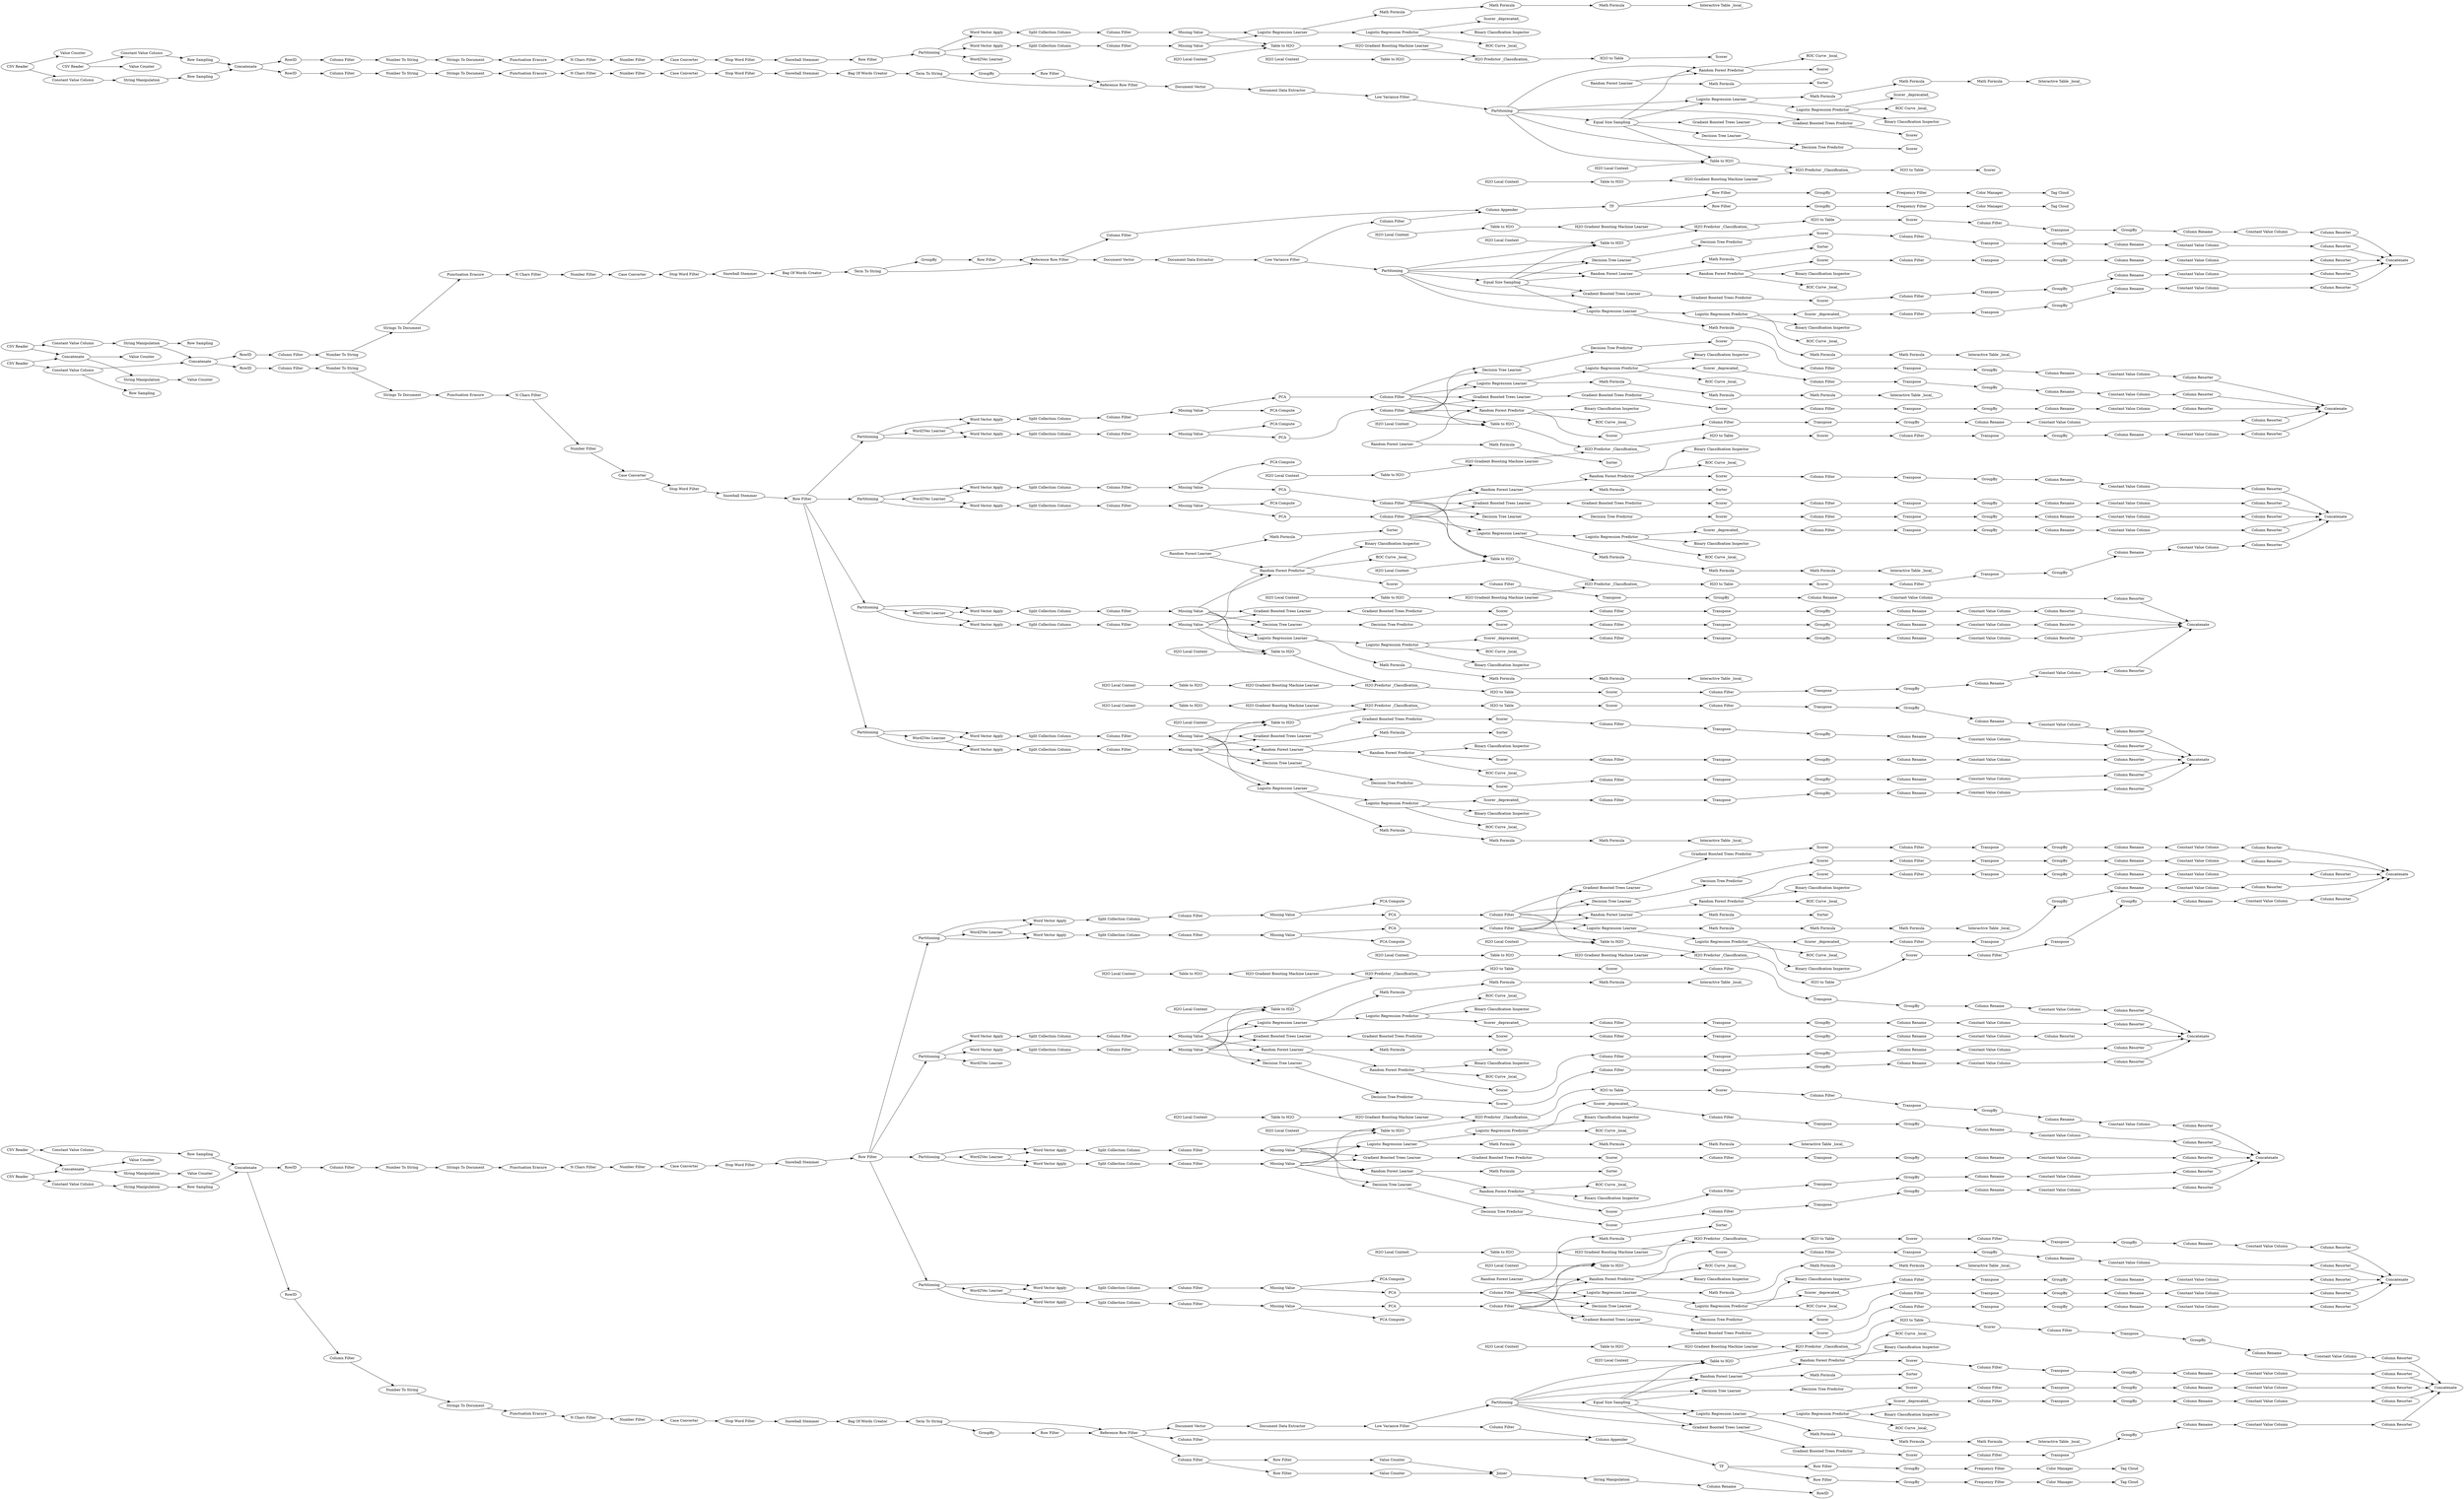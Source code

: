digraph {
	"-207657464440641139_14" [label="H2O Predictor _Classification_"]
	"-8828269348436854263_875" [label="Low Variance Filter"]
	"-8828269348436854263_877" [label="Equal Size Sampling"]
	"-8828269348436854263_881" [label="Row Sampling"]
	"-3854488682407610519_75" [label="Binary Classification Inspector"]
	"4737036431689107772_211" [label="Constant Value Column"]
	"-3854488682407610519_69" [label="Logistic Regression Predictor"]
	"-3854488682407610519_20" [label="Interactive Table _local_"]
	"2883912171336131377_802" [label="Column Filter"]
	"5050894095761311230_69" [label="Logistic Regression Predictor"]
	"-507492214357856049_209" [label=GroupBy]
	"-8828269348436854263_975" [label=Concatenate]
	"-207657464440641139_97" [label=Scorer]
	"-6351819405499275385_20" [label="Interactive Table _local_"]
	"-8515549722179801303_207" [label="Column Filter"]
	"3475408100665623906_209" [label=GroupBy]
	"-4435873540103445040_207" [label="Column Filter"]
	"8448419648112265736_78" [label="Math Formula"]
	"-822706619376163014_213" [label="Column Rename"]
	"6272381454048430887_207" [label="Column Filter"]
	"-6189537784438603183_917" [label=Sorter]
	"-7510207113170737994_195" [label=GroupBy]
	"7029821865785017414_798" [label="Split Collection Column"]
	"-734324827606309084_892" [label="Column Rename"]
	"-8828269348436854263_24" [label="Document Data Extractor"]
	"-7450178112425376375_208" [label=Transpose]
	"-3486430151702054355_801" [label="PCA Compute"]
	"2194417630470283492_9" [label=RowID]
	"-8593425763972029151_211" [label="Constant Value Column"]
	"6436427961591941044_909" [label=Sorter]
	"-7762877078385600058_209" [label=GroupBy]
	"-7219007031684302244_13" [label="H2O Gradient Boosting Machine Learner"]
	"-6406451436253111986_16" [label="Stop Word Filter"]
	"6436427961591941044_904" [label="Random Forest Learner"]
	"-3854488682407610519_63" [label="ROC Curve _local_"]
	"-3567833310809503231_78" [label="Math Formula"]
	"3184559080883728232_17" [label="Case Converter"]
	"-50017325224164413_10" [label="Column Filter"]
	"6489418572671502870_212" [label="Column Resorter"]
	"-7186307544678192743_207" [label="Column Filter"]
	"7041490299169024929_13" [label="H2O Gradient Boosting Machine Learner"]
	"-6574029784694587998_129" [label="Row Filter"]
	"-8828269348436854263_917" [label=Concatenate]
	"-2778342075905442971_91" [label="Table to H2O"]
	"-7186307544678192743_209" [label=GroupBy]
	"5178135606602930610_799" [label="Missing Value"]
	"-50017325224164413_18" [label="Snowball Stemmer"]
	"-6115374004607872869_79" [label="Math Formula"]
	"-8828269348436854263_34" [label="Gradient Boosted Trees Learner"]
	"2883912171336131377_798" [label="Split Collection Column"]
	"-8828269348436854263_939" [label=Concatenate]
	"2883912171336131377_796" [label="Column Filter"]
	"9101572965832176554_34" [label="Gradient Boosted Trees Learner"]
	"-7424359818887754609_797" [label="Word Vector Apply"]
	"-8828269348436854263_2" [label="CSV Reader"]
	"7455240641794564491_207" [label="Column Filter"]
	"4914684653187513247_799" [label="Missing Value"]
	"2693902597131489173_209" [label=GroupBy]
	"-8828269348436854263_927" [label="Word2Vec Learner"]
	"-6929253586388092260_799" [label="Missing Value"]
	"7041490299169024929_94" [label="H2O Local Context"]
	"-3288767697811336992_209" [label=GroupBy]
	"5674766952281972195_904" [label="Random Forest Learner"]
	"1838296446790219793_212" [label="Column Resorter"]
	"7782304656069061328_34" [label="Gradient Boosted Trees Learner"]
	"-8828269348436854263_8" [label=Concatenate]
	"-7510207113170737994_171" [label="Frequency Filter"]
	"-8828269348436854263_974" [label="Document Data Extractor"]
	"4561644538373043335_211" [label="Constant Value Column"]
	"-5959669953911875593_209" [label=GroupBy]
	"-6929253586388092260_796" [label="Column Filter"]
	"-467825990587565104_802" [label="Column Filter"]
	"-8828269348436854263_941" [label="Word2Vec Learner"]
	"5450669510505302478_906" [label=Scorer]
	"-822706619376163014_212" [label="Column Resorter"]
	"2693902597131489173_212" [label="Column Resorter"]
	"5706908525962075626_63" [label="ROC Curve _local_"]
	"8725021389117974454_213" [label="Column Rename"]
	"6423649396702215970_209" [label=GroupBy]
	"2910114418505764362_209" [label=GroupBy]
	"6950508568693039682_30" [label="Decision Tree Learner"]
	"-8828269348436854263_884" [label="Word2Vec Learner"]
	"-8828269348436854263_1002" [label=Concatenate]
	"6975594813589185198_78" [label="Math Formula"]
	"-7359096480456307534_207" [label="Column Filter"]
	"-7646095607350296420_904" [label="Random Forest Learner"]
	"5515447343914450029_801" [label="PCA Compute"]
	"-7219007031684302244_14" [label="H2O Predictor _Classification_"]
	"5319847228417205092_912" [label="Random Forest Predictor"]
	"6390896106414254631_33" [label=Scorer]
	"-5377932639408090623_12" [label="Punctuation Erasure"]
	"6436427961591941044_906" [label=Scorer]
	"-7424359818887754609_798" [label="Split Collection Column"]
	"-3567833310809503231_63" [label="ROC Curve _local_"]
	"-8828269348436854263_88" [label="String Manipulation"]
	"3475408100665623906_212" [label="Column Resorter"]
	"4737036431689107772_213" [label="Column Rename"]
	"-8828269348436854263_911" [label="CSV Reader"]
	"-3735640164332115936_213" [label="Column Rename"]
	"-8828269348436854263_892" [label="Value Counter"]
	"-796485767930542490_3" [label=GroupBy]
	"-932093278605621733_97" [label=Scorer]
	"5319847228417205092_915" [label="ROC Curve _local_"]
	"3628192569339117620_213" [label="Column Rename"]
	"-8593425763972029151_207" [label="Column Filter"]
	"-7646095607350296420_907" [label="ROC Curve _local_"]
	"-2006026891075301434_914" [label="Binary Classification Inspector"]
	"-7219007031684302244_94" [label="H2O Local Context"]
	"8705901280039795938_209" [label=GroupBy]
	"5178135606602930610_800" [label=PCA]
	"8832686000661923732_78" [label="Math Formula"]
	"6272381454048430887_208" [label=Transpose]
	"-3288767697811336992_208" [label=Transpose]
	"5674766952281972195_906" [label=Scorer]
	"-4435873540103445040_212" [label="Column Resorter"]
	"7029821865785017414_796" [label="Column Filter"]
	"5515447343914450029_799" [label="Missing Value"]
	"-1589112866950483055_212" [label="Column Resorter"]
	"-5564699338489785318_799" [label="Missing Value"]
	"-5377932639408090623_18" [label="Snowball Stemmer"]
	"8184904226328427325_212" [label="Column Resorter"]
	"-3567833310809503231_49" [label="Logistic Regression Learner"]
	"-3269874410233292288_77" [label="Math Formula"]
	"-7219007031684302244_119" [label="H2O to Table"]
	"-6406451436253111986_9" [label=RowID]
	"-6189537784438603183_913" [label=Scorer]
	"-3567833310809503231_77" [label="Math Formula"]
	"2910114418505764362_212" [label="Column Resorter"]
	"-734324827606309084_2" [label="Term To String"]
	"-8515549722179801303_211" [label="Constant Value Column"]
	"-6115374004607872869_62" [label="Scorer _deprecated_"]
	"-8828269348436854263_90" [label="Row Sampling"]
	"5249454810657773403_14" [label="H2O Predictor _Classification_"]
	"-207657464440641139_13" [label="H2O Gradient Boosting Machine Learner"]
	"-6189537784438603183_911" [label="Random Forest Learner"]
	"6975594813589185198_75" [label="Binary Classification Inspector"]
	"-8164710174224644906_97" [label=Scorer]
	"-8828269348436854263_33" [label=Scorer]
	"5050894095761311230_20" [label="Interactive Table _local_"]
	"-932093278605621733_94" [label="H2O Local Context"]
	"8628086194291915833_10" [label="H2O Local Context"]
	"8628086194291915833_94" [label="H2O Local Context"]
	"-659012682890190047_208" [label=Transpose]
	"-8828269348436854263_27" [label="Low Variance Filter"]
	"-932093278605621733_14" [label="H2O Predictor _Classification_"]
	"-4681962429311742982_95" [label="Table to H2O"]
	"-8828269348436854263_996" [label="Word2Vec Learner"]
	"-6351819405499275385_79" [label="Math Formula"]
	"1656002875736574570_35" [label="Gradient Boosted Trees Predictor"]
	"5674766952281972195_908" [label="Math Formula"]
	"8823237386751790053_79" [label="Math Formula"]
	"8628086194291915833_119" [label="H2O to Table"]
	"-614996125005677517_909" [label=Sorter]
	"-579513306144570081_31" [label="Decision Tree Predictor"]
	"-6774378588062765674_30" [label="Decision Tree Learner"]
	"8448419648112265736_49" [label="Logistic Regression Learner"]
	"3172271477230527467_32" [label=Scorer]
	"-467825990587565104_799" [label="Missing Value"]
	"-6523515012710067518_799" [label="Missing Value"]
	"5831219131103555724_97" [label=Scorer]
	"-1008633748193109464_798" [label="Split Collection Column"]
	"-6406451436253111986_17" [label="Case Converter"]
	"6423649396702215970_213" [label="Column Rename"]
	"5674766952281972195_905" [label="Random Forest Predictor"]
	"5050894095761311230_49" [label="Logistic Regression Learner"]
	"-7646095607350296420_909" [label=Sorter]
	"-5564699338489785318_798" [label="Split Collection Column"]
	"-734324827606309084_893" [label=RowID]
	"8705901280039795938_213" [label="Column Rename"]
	"-659012682890190047_213" [label="Column Rename"]
	"6975594813589185198_69" [label="Logistic Regression Predictor"]
	"5831219131103555724_10" [label="H2O Local Context"]
	"-932093278605621733_119" [label="H2O to Table"]
	"22309084655920214_211" [label="Constant Value Column"]
	"2883912171336131377_801" [label="PCA Compute"]
	"-932093278605621733_13" [label="H2O Gradient Boosting Machine Learner"]
	"-6964342544729946565_212" [label="Column Resorter"]
	"-8828269348436854263_971" [label="Word2Vec Learner"]
	"-7359096480456307534_213" [label="Column Rename"]
	"-6406451436253111986_10" [label="Column Filter"]
	"-8828269348436854263_899" [label="Column Filter"]
	"7455240641794564491_208" [label=Transpose]
	"-8828269348436854263_29" [label="Equal Size Sampling"]
	"5450669510505302478_909" [label=Sorter]
	"8628086194291915833_97" [label=Scorer]
	"-3567833310809503231_20" [label="Interactive Table _local_"]
	"-4601724969732957303_212" [label="Column Resorter"]
	"-3486430151702054355_799" [label="Missing Value"]
	"-1963787440690621200_209" [label=GroupBy]
	"2194417630470283492_14" [label="Number Filter"]
	"-3735640164332115936_208" [label=Transpose]
	"5319847228417205092_913" [label=Scorer]
	"3184559080883728232_10" [label="Column Filter"]
	"6272381454048430887_212" [label="Column Resorter"]
	"-932093278605621733_10" [label="H2O Local Context"]
	"2194417630470283492_11" [label="Strings To Document"]
	"-5564699338489785318_797" [label="Word Vector Apply"]
	"6436427961591941044_910" [label="Binary Classification Inspector"]
	"-7614702195460789158_12" [label="Punctuation Erasure"]
	"7782304656069061328_35" [label="Gradient Boosted Trees Predictor"]
	"-5292736068551373763_35" [label="Gradient Boosted Trees Predictor"]
	"5706908525962075626_77" [label="Math Formula"]
	"-8935368499512222128_911" [label="Random Forest Learner"]
	"2883912171336131377_800" [label=PCA]
	"5249454810657773403_10" [label="H2O Local Context"]
	"8832686000661923732_75" [label="Binary Classification Inspector"]
	"-8164710174224644906_119" [label="H2O to Table"]
	"-7510207113170737994_127" [label="Row Filter"]
	"-8828269348436854263_900" [label="Word2Vec Learner"]
	"-6189537784438603183_916" [label="Math Formula"]
	"1445110622828752106_69" [label="Logistic Regression Predictor"]
	"-8935368499512222128_912" [label="Random Forest Predictor"]
	"5831219131103555724_14" [label="H2O Predictor _Classification_"]
	"-8937634529963012883_30" [label="Decision Tree Learner"]
	"1394179899749774713_34" [label="Gradient Boosted Trees Learner"]
	"-4694049119463690548_796" [label="Column Filter"]
	"1838296446790219793_213" [label="Column Rename"]
	"8555343056486156196_33" [label=Scorer]
	"-7186307544678192743_213" [label="Column Rename"]
	"-3269874410233292288_63" [label="ROC Curve _local_"]
	"-230421067036950771_208" [label=Transpose]
	"-7510207113170737994_129" [label="Row Filter"]
	"-3288767697811336992_213" [label="Column Rename"]
	"8725021389117974454_207" [label="Column Filter"]
	"-8828269348436854263_959" [label=Partitioning]
	"-4681962429311742982_13" [label="H2O Gradient Boosting Machine Learner"]
	"-5410160319106485671_207" [label="Column Filter"]
	"1445110622828752106_62" [label="Scorer _deprecated_"]
	"6881860719187068581_35" [label="Gradient Boosted Trees Predictor"]
	"-7993681788160510641_800" [label=PCA]
	"-8828269348436854263_1004" [label="Value Counter"]
	"-7424359818887754609_799" [label="Missing Value"]
	"8832686000661923732_63" [label="ROC Curve _local_"]
	"-734324827606309084_11" [label=Joiner]
	"22309084655920214_213" [label="Column Rename"]
	"-1825306119805853872_35" [label="Gradient Boosted Trees Predictor"]
	"-5959669953911875593_207" [label="Column Filter"]
	"5059854798623857850_213" [label="Column Rename"]
	"-8828269348436854263_922" [label="Word2Vec Learner"]
	"4914684653187513247_796" [label="Column Filter"]
	"138668360321410241_905" [label="Random Forest Predictor"]
	"2910114418505764362_207" [label="Column Filter"]
	"5450669510505302478_910" [label="Binary Classification Inspector"]
	"6089173596702603213_208" [label=Transpose]
	"-532633356051819175_798" [label="Split Collection Column"]
	"-2083171830926279369_211" [label="Constant Value Column"]
	"-4681962429311742982_119" [label="H2O to Table"]
	"4418316893498597422_207" [label="Column Filter"]
	"-8828269348436854263_988" [label="Column Appender"]
	"2693902597131489173_208" [label=Transpose]
	"-6964342544729946565_207" [label="Column Filter"]
	"7782304656069061328_33" [label=Scorer]
	"6489418572671502870_209" [label=GroupBy]
	"7041490299169024929_14" [label="H2O Predictor _Classification_"]
	"5059854798623857850_207" [label="Column Filter"]
	"-1589112866950483055_207" [label="Column Filter"]
	"-3269874410233292288_75" [label="Binary Classification Inspector"]
	"-1961213181944273520_901" [label="Random Forest Predictor"]
	"6089173596702603213_207" [label="Column Filter"]
	"6436427961591941044_907" [label="ROC Curve _local_"]
	"-7909507768942567245_91" [label="Table to H2O"]
	"-3269874410233292288_62" [label="Scorer _deprecated_"]
	"-1963787440690621200_207" [label="Column Filter"]
	"-579513306144570081_32" [label=Scorer]
	"-8828269348436854263_859" [label="Word2Vec Learner"]
	"5706908525962075626_62" [label="Scorer _deprecated_"]
	"-6929253586388092260_798" [label="Split Collection Column"]
	"-3269874410233292288_69" [label="Logistic Regression Predictor"]
	"7041490299169024929_97" [label=Scorer]
	"5450669510505302478_904" [label="Random Forest Learner"]
	"4418316893498597422_209" [label=GroupBy]
	"-2083171830926279369_213" [label="Column Rename"]
	"-4694049119463690548_799" [label="Missing Value"]
	"-7909507768942567245_97" [label=Scorer]
	"-5377932639408090623_16" [label="Stop Word Filter"]
	"-7614702195460789158_16" [label="Stop Word Filter"]
	"-7909507768942567245_95" [label="Table to H2O"]
	"7455240641794564491_209" [label=GroupBy]
	"-8828269348436854263_1" [label="CSV Reader"]
	"4698718215402314961_212" [label="Column Resorter"]
	"5625380766119681933_207" [label="Column Filter"]
	"-8828269348436854263_876" [label=Partitioning]
	"-1874660233149543478_213" [label="Column Rename"]
	"-5377932639408090623_14" [label="Number Filter"]
	"-6964342544729946565_208" [label=Transpose]
	"5178135606602930610_796" [label="Column Filter"]
	"-614996125005677517_904" [label="Random Forest Learner"]
	"-3269874410233292288_79" [label="Math Formula"]
	"3172271477230527467_30" [label="Decision Tree Learner"]
	"-4681962429311742982_94" [label="H2O Local Context"]
	"4737036431689107772_209" [label=GroupBy]
	"3352263327081168685_212" [label="Column Resorter"]
	"2910114418505764362_211" [label="Constant Value Column"]
	"-3486430151702054355_796" [label="Column Filter"]
	"-3486430151702054355_800" [label=PCA]
	"685538480269361711_799" [label="Missing Value"]
	"-230421067036950771_211" [label="Constant Value Column"]
	"-2778342075905442971_95" [label="Table to H2O"]
	"-5959669953911875593_211" [label="Constant Value Column"]
	"6975594813589185198_20" [label="Interactive Table _local_"]
	"8832686000661923732_69" [label="Logistic Regression Predictor"]
	"-7614702195460789158_9" [label=RowID]
	"-8164710174224644906_14" [label="H2O Predictor _Classification_"]
	"-5959669953911875593_212" [label="Column Resorter"]
	"5050894095761311230_78" [label="Math Formula"]
	"6089173596702603213_211" [label="Constant Value Column"]
	"3184559080883728232_14" [label="Number Filter"]
	"-8828269348436854263_868" [label="Constant Value Column"]
	"8832686000661923732_20" [label="Interactive Table _local_"]
	"-659012682890190047_207" [label="Column Filter"]
	"22309084655920214_207" [label="Column Filter"]
	"-7186307544678192743_212" [label="Column Resorter"]
	"-8828269348436854263_943" [label="Row Sampling"]
	"-2778342075905442971_10" [label="H2O Local Context"]
	"-4435873540103445040_209" [label=GroupBy]
	"4698718215402314961_207" [label="Column Filter"]
	"1656002875736574570_34" [label="Gradient Boosted Trees Learner"]
	"303555138393062788_213" [label="Column Rename"]
	"-2006026891075301434_916" [label="Math Formula"]
	"-3532926807074192108_32" [label=Scorer]
	"-659012682890190047_212" [label="Column Resorter"]
	"2910114418505764362_213" [label="Column Rename"]
	"-7762877078385600058_213" [label="Column Rename"]
	"5831219131103555724_119" [label="H2O to Table"]
	"1838296446790219793_209" [label=GroupBy]
	"3475408100665623906_213" [label="Column Rename"]
	"-8828269348436854263_995" [label="Column Filter"]
	"141905837527909590_211" [label="Constant Value Column"]
	"7029821865785017414_799" [label="Missing Value"]
	"-6115374004607872869_77" [label="Math Formula"]
	"-7976723413233790532_799" [label="Missing Value"]
	"-822706619376163014_207" [label="Column Filter"]
	"3352263327081168685_208" [label=Transpose]
	"8725021389117974454_209" [label=GroupBy]
	"4737036431689107772_212" [label="Column Resorter"]
	"-6406451436253111986_20" [label="Row Filter"]
	"-2891628797160698049_13" [label="H2O Gradient Boosting Machine Learner"]
	"-207657464440641139_95" [label="Table to H2O"]
	"8628086194291915833_91" [label="Table to H2O"]
	"8628086194291915833_13" [label="H2O Gradient Boosting Machine Learner"]
	"303555138393062788_207" [label="Column Filter"]
	"-8828269348436854263_964" [label=Concatenate]
	"-1961213181944273520_904" [label=Sorter]
	"-8515549722179801303_209" [label=GroupBy]
	"2194417630470283492_20" [label="Row Filter"]
	"6489418572671502870_213" [label="Column Rename"]
	"685538480269361711_797" [label="Word Vector Apply"]
	"4914684653187513247_797" [label="Word Vector Apply"]
	"6272381454048430887_211" [label="Constant Value Column"]
	"7455240641794564491_212" [label="Column Resorter"]
	"-7219007031684302244_91" [label="Table to H2O"]
	"-8164710174224644906_91" [label="Table to H2O"]
	"-2891628797160698049_119" [label="H2O to Table"]
	"-1008633748193109464_797" [label="Word Vector Apply"]
	"-5377932639408090623_11" [label="Strings To Document"]
	"6089173596702603213_213" [label="Column Rename"]
	"-6115374004607872869_49" [label="Logistic Regression Learner"]
	"-7976723413233790532_797" [label="Word Vector Apply"]
	"8448419648112265736_77" [label="Math Formula"]
	"2194417630470283492_12" [label="Punctuation Erasure"]
	"3628192569339117620_207" [label="Column Filter"]
	"-1008633748193109464_802" [label="Column Filter"]
	"-5377932639408090623_17" [label="Case Converter"]
	"141905837527909590_209" [label=GroupBy]
	"-3972956909624251527_213" [label="Column Rename"]
	"-3532926807074192108_30" [label="Decision Tree Learner"]
	"5178135606602930610_802" [label="Column Filter"]
	"6179517544455875040_211" [label="Constant Value Column"]
	"-4601724969732957303_209" [label=GroupBy]
	"-6574029784694587998_174" [label="Tag Cloud"]
	"-6888187485415965595_213" [label="Column Rename"]
	"9144857261537439138_213" [label="Column Rename"]
	"-8828269348436854263_955" [label="String Manipulation"]
	"-1961213181944273520_900" [label="Random Forest Learner"]
	"-7450178112425376375_207" [label="Column Filter"]
	"5319847228417205092_917" [label=Sorter]
	"8832686000661923732_79" [label="Math Formula"]
	"-6523515012710067518_796" [label="Column Filter"]
	"6023287006980750228_3" [label=GroupBy]
	"-8828269348436854263_31" [label="Decision Tree Predictor"]
	"-5292736068551373763_34" [label="Gradient Boosted Trees Learner"]
	"8184904226328427325_213" [label="Column Rename"]
	"-7646095607350296420_906" [label=Scorer]
	"-2778342075905442971_13" [label="H2O Gradient Boosting Machine Learner"]
	"138668360321410241_908" [label="Math Formula"]
	"5450669510505302478_907" [label="ROC Curve _local_"]
	"5059854798623857850_212" [label="Column Resorter"]
	"3184559080883728232_18" [label="Snowball Stemmer"]
	"8823237386751790053_62" [label="Scorer _deprecated_"]
	"4698718215402314961_213" [label="Column Rename"]
	"5962915739860463088_31" [label="Decision Tree Predictor"]
	"-3735640164332115936_212" [label="Column Resorter"]
	"6436427961591941044_905" [label="Random Forest Predictor"]
	"-3854488682407610519_78" [label="Math Formula"]
	"5625380766119681933_212" [label="Column Resorter"]
	"-7359096480456307534_208" [label=Transpose]
	"7578434298684061774_30" [label="Decision Tree Learner"]
	"8832686000661923732_77" [label="Math Formula"]
	"-8828269348436854263_978" [label=Concatenate]
	"-7186307544678192743_208" [label=Transpose]
	"3184559080883728232_11" [label="Strings To Document"]
	"4561644538373043335_209" [label=GroupBy]
	"5178135606602930610_801" [label="PCA Compute"]
	"-8935368499512222128_915" [label="ROC Curve _local_"]
	"-3567833310809503231_75" [label="Binary Classification Inspector"]
	"8448419648112265736_69" [label="Logistic Regression Predictor"]
	"-8164710174224644906_10" [label="H2O Local Context"]
	"-3972956909624251527_208" [label=Transpose]
	"-3567833310809503231_69" [label="Logistic Regression Predictor"]
	"-207657464440641139_10" [label="H2O Local Context"]
	"-507492214357856049_213" [label="Column Rename"]
	"-8828269348436854263_954" [label="Row Sampling"]
	"9144857261537439138_207" [label="Column Filter"]
	"-614996125005677517_908" [label="Math Formula"]
	"-8935368499512222128_913" [label=Scorer]
	"5625380766119681933_209" [label=GroupBy]
	"5249454810657773403_119" [label="H2O to Table"]
	"-7614702195460789158_10" [label="Column Filter"]
	"-8937634529963012883_31" [label="Decision Tree Predictor"]
	"8448419648112265736_62" [label="Scorer _deprecated_"]
	"6179517544455875040_207" [label="Column Filter"]
	"-8218613745068327804_207" [label="Column Filter"]
	"-796485767930542490_4" [label="Row Filter"]
	"-796485767930542490_1" [label="Bag Of Words Creator"]
	"-8164710174224644906_95" [label="Table to H2O"]
	"-6888187485415965595_211" [label="Constant Value Column"]
	"8725021389117974454_212" [label="Column Resorter"]
	"-4435873540103445040_213" [label="Column Rename"]
	"-6189537784438603183_912" [label="Random Forest Predictor"]
	"1445110622828752106_49" [label="Logistic Regression Learner"]
	"6489418572671502870_207" [label="Column Filter"]
	"-8828269348436854263_897" [label="Column Filter"]
	"-8828269348436854263_35" [label="Gradient Boosted Trees Predictor"]
	"-50017325224164413_12" [label="Punctuation Erasure"]
	"-8164710174224644906_94" [label="H2O Local Context"]
	"-1961213181944273520_903" [label="Math Formula"]
	"1445110622828752106_20" [label="Interactive Table _local_"]
	"-8593425763972029151_209" [label=GroupBy]
	"-5410160319106485671_212" [label="Column Resorter"]
	"8555343056486156196_35" [label="Gradient Boosted Trees Predictor"]
	"-8828269348436854263_26" [label="Document Vector"]
	"-7510207113170737994_21" [label=TF]
	"4418316893498597422_208" [label=Transpose]
	"7041490299169024929_10" [label="H2O Local Context"]
	"-6774378588062765674_32" [label=Scorer]
	"1838296446790219793_208" [label=Transpose]
	"-8828269348436854263_923" [label=Concatenate]
	"4561644538373043335_208" [label=Transpose]
	"-8828269348436854263_982" [label="Equal Size Sampling"]
	"5706908525962075626_69" [label="Logistic Regression Predictor"]
	"-8828269348436854263_926" [label=Partitioning]
	"-6406451436253111986_11" [label="Strings To Document"]
	"-6351819405499275385_77" [label="Math Formula"]
	"-8828269348436854263_952" [label=Concatenate]
	"-822706619376163014_208" [label=Transpose]
	"-8828269348436854263_885" [label=Partitioning]
	"-7614702195460789158_17" [label="Case Converter"]
	"-7646095607350296420_908" [label="Math Formula"]
	"-7909507768942567245_94" [label="H2O Local Context"]
	"-7614702195460789158_14" [label="Number Filter"]
	"-7909507768942567245_13" [label="H2O Gradient Boosting Machine Learner"]
	"-7510207113170737994_174" [label="Tag Cloud"]
	"-7976723413233790532_798" [label="Split Collection Column"]
	"3628192569339117620_208" [label=Transpose]
	"6023287006980750228_1" [label="Bag Of Words Creator"]
	"-7993681788160510641_799" [label="Missing Value"]
	"138668360321410241_910" [label="Binary Classification Inspector"]
	"-6888187485415965595_212" [label="Column Resorter"]
	"138668360321410241_909" [label=Sorter]
	"-3288767697811336992_211" [label="Constant Value Column"]
	"5050894095761311230_75" [label="Binary Classification Inspector"]
	"-4681962429311742982_14" [label="H2O Predictor _Classification_"]
	"5674766952281972195_910" [label="Binary Classification Inspector"]
	"3184559080883728232_9" [label=RowID]
	"2194417630470283492_16" [label="Stop Word Filter"]
	"4561644538373043335_207" [label="Column Filter"]
	"5515447343914450029_802" [label="Column Filter"]
	"-2083171830926279369_207" [label="Column Filter"]
	"-6574029784694587998_173" [label="Frequency Filter"]
	"5831219131103555724_94" [label="H2O Local Context"]
	"6950508568693039682_31" [label="Decision Tree Predictor"]
	"-8828269348436854263_902" [label=Partitioning]
	"8823237386751790053_49" [label="Logistic Regression Learner"]
	"1394179899749774713_35" [label="Gradient Boosted Trees Predictor"]
	"-6115374004607872869_63" [label="ROC Curve _local_"]
	"-6574029784694587998_39" [label="Tag Cloud"]
	"-2006026891075301434_913" [label=Scorer]
	"-8828269348436854263_4" [label="Value Counter"]
	"3352263327081168685_209" [label=GroupBy]
	"138668360321410241_907" [label="ROC Curve _local_"]
	"-7614702195460789158_19" [label="Number To String"]
	"-8828269348436854263_991" [label="String Manipulation"]
	"-2006026891075301434_917" [label=Sorter]
	"5515447343914450029_797" [label="Word Vector Apply"]
	"-3288767697811336992_207" [label="Column Filter"]
	"7029821865785017414_797" [label="Word Vector Apply"]
	"-7510207113170737994_39" [label="Tag Cloud"]
	"5515447343914450029_798" [label="Split Collection Column"]
	"-3269874410233292288_20" [label="Interactive Table _local_"]
	"8705901280039795938_212" [label="Column Resorter"]
	"5319847228417205092_916" [label="Math Formula"]
	"-7510207113170737994_148" [label=GroupBy]
	"-734324827606309084_10" [label="Value Counter"]
	"6489418572671502870_208" [label=Transpose]
	"5059854798623857850_209" [label=GroupBy]
	"-9127455463186803324_35" [label="Gradient Boosted Trees Predictor"]
	"5450669510505302478_905" [label="Random Forest Predictor"]
	"-7614702195460789158_18" [label="Snowball Stemmer"]
	"3352263327081168685_207" [label="Column Filter"]
	"-7219007031684302244_10" [label="H2O Local Context"]
	"-7614702195460789158_13" [label="N Chars Filter"]
	"7578434298684061774_32" [label=Scorer]
	"-8593425763972029151_212" [label="Column Resorter"]
	"-6115374004607872869_69" [label="Logistic Regression Predictor"]
	"6390896106414254631_35" [label="Gradient Boosted Trees Predictor"]
	"-734324827606309084_9" [label="Value Counter"]
	"2194417630470283492_13" [label="N Chars Filter"]
	"8448419648112265736_20" [label="Interactive Table _local_"]
	"-8218613745068327804_209" [label=GroupBy]
	"-8937634529963012883_32" [label=Scorer]
	"-3735640164332115936_207" [label="Column Filter"]
	"5059854798623857850_211" [label="Constant Value Column"]
	"3475408100665623906_207" [label="Column Filter"]
	"1445110622828752106_77" [label="Math Formula"]
	"-8828269348436854263_869" [label="Constant Value Column"]
	"-4694049119463690548_801" [label="PCA Compute"]
	"-1963787440690621200_208" [label=Transpose]
	"-50017325224164413_11" [label="Strings To Document"]
	"1656002875736574570_33" [label=Scorer]
	"-3486430151702054355_798" [label="Split Collection Column"]
	"4737036431689107772_207" [label="Column Filter"]
	"-8515549722179801303_212" [label="Column Resorter"]
	"-7762877078385600058_212" [label="Column Resorter"]
	"-3972956909624251527_209" [label=GroupBy]
	"-6574029784694587998_127" [label="Row Filter"]
	"-8218613745068327804_213" [label="Column Rename"]
	"22309084655920214_209" [label=GroupBy]
	"-467825990587565104_796" [label="Column Filter"]
	"-467825990587565104_801" [label="PCA Compute"]
	"5050894095761311230_79" [label="Math Formula"]
	"-50017325224164413_19" [label="Number To String"]
	"-2891628797160698049_14" [label="H2O Predictor _Classification_"]
	"22309084655920214_212" [label="Column Resorter"]
	"-3567833310809503231_62" [label="Scorer _deprecated_"]
	"-5377932639408090623_13" [label="N Chars Filter"]
	"6881860719187068581_33" [label=Scorer]
	"-3567833310809503231_79" [label="Math Formula"]
	"3352263327081168685_213" [label="Column Rename"]
	"-7909507768942567245_14" [label="H2O Predictor _Classification_"]
	"5319847228417205092_914" [label="Binary Classification Inspector"]
	"5706908525962075626_78" [label="Math Formula"]
	"-2083171830926279369_208" [label=Transpose]
	"-8828269348436854263_867" [label="Value Counter"]
	"-7450178112425376375_211" [label="Constant Value Column"]
	"8823237386751790053_20" [label="Interactive Table _local_"]
	"-5564699338489785318_796" [label="Column Filter"]
	"-932093278605621733_95" [label="Table to H2O"]
	"8448419648112265736_79" [label="Math Formula"]
	"-5410160319106485671_209" [label=GroupBy]
	"8823237386751790053_77" [label="Math Formula"]
	"6975594813589185198_79" [label="Math Formula"]
	"-4601724969732957303_208" [label=Transpose]
	"-507492214357856049_207" [label="Column Filter"]
	"2194417630470283492_19" [label="Number To String"]
	"-7614702195460789158_11" [label="Strings To Document"]
	"-507492214357856049_212" [label="Column Resorter"]
	"8832686000661923732_62" [label="Scorer _deprecated_"]
	"-8828269348436854263_32" [label=Scorer]
	"8628086194291915833_95" [label="Table to H2O"]
	"-6964342544729946565_209" [label=GroupBy]
	"303555138393062788_209" [label=GroupBy]
	"4418316893498597422_212" [label="Column Resorter"]
	"5249454810657773403_13" [label="H2O Gradient Boosting Machine Learner"]
	"-3532926807074192108_31" [label="Decision Tree Predictor"]
	"-8828269348436854263_7" [label="Constant Value Column"]
	"6423649396702215970_212" [label="Column Resorter"]
	"141905837527909590_208" [label=Transpose]
	"1394179899749774713_33" [label=Scorer]
	"-6964342544729946565_211" [label="Constant Value Column"]
	"9144857261537439138_212" [label="Column Resorter"]
	"3172271477230527467_31" [label="Decision Tree Predictor"]
	"9144857261537439138_209" [label=GroupBy]
	"-3854488682407610519_77" [label="Math Formula"]
	"-5410160319106485671_211" [label="Constant Value Column"]
	"-6351819405499275385_78" [label="Math Formula"]
	"3628192569339117620_212" [label="Column Resorter"]
	"2703836386820287118_31" [label="Decision Tree Predictor"]
	"138668360321410241_904" [label="Random Forest Learner"]
	"9101572965832176554_33" [label=Scorer]
	"2693902597131489173_213" [label="Column Rename"]
	"2883912171336131377_797" [label="Word Vector Apply"]
	"-7450178112425376375_212" [label="Column Resorter"]
	"-8935368499512222128_917" [label=Sorter]
	"7041490299169024929_95" [label="Table to H2O"]
	"-6774378588062765674_31" [label="Decision Tree Predictor"]
	"-1008633748193109464_801" [label="PCA Compute"]
	"-734324827606309084_5" [label="Reference Row Filter"]
	"-1589112866950483055_209" [label=GroupBy]
	"2693902597131489173_207" [label="Column Filter"]
	"-1963787440690621200_213" [label="Column Rename"]
	"-3735640164332115936_209" [label=GroupBy]
	"-2778342075905442971_97" [label=Scorer]
	"-8828269348436854263_912" [label="CSV Reader"]
	"1445110622828752106_63" [label="ROC Curve _local_"]
	"6023287006980750228_2" [label="Term To String"]
	"-4601724969732957303_213" [label="Column Rename"]
	"-1874660233149543478_209" [label=GroupBy]
	"6975594813589185198_62" [label="Scorer _deprecated_"]
	"-4694049119463690548_802" [label="Column Filter"]
	"-1874660233149543478_207" [label="Column Filter"]
	"-8828269348436854263_953" [label="Constant Value Column"]
	"2194417630470283492_18" [label="Snowball Stemmer"]
	"-1874660233149543478_212" [label="Column Resorter"]
	"-5377932639408090623_20" [label="Row Filter"]
	"303555138393062788_212" [label="Column Resorter"]
	"-8828269348436854263_890" [label=Concatenate]
	"1838296446790219793_211" [label="Constant Value Column"]
	"-7450178112425376375_209" [label=GroupBy]
	"-2891628797160698049_95" [label="Table to H2O"]
	"8184904226328427325_208" [label=Transpose]
	"-5292736068551373763_33" [label=Scorer]
	"-467825990587565104_800" [label=PCA]
	"-8828269348436854263_966" [label=Partitioning]
	"8628086194291915833_14" [label="H2O Predictor _Classification_"]
	"7041490299169024929_119" [label="H2O to Table"]
	"8448419648112265736_63" [label="ROC Curve _local_"]
	"-2006026891075301434_912" [label="Random Forest Predictor"]
	"6489418572671502870_211" [label="Constant Value Column"]
	"-6406451436253111986_13" [label="N Chars Filter"]
	"-8828269348436854263_865" [label="CSV Reader"]
	"5249454810657773403_95" [label="Table to H2O"]
	"-1963787440690621200_211" [label="Constant Value Column"]
	"-8828269348436854263_898" [label="Column Appender"]
	"8705901280039795938_211" [label="Constant Value Column"]
	"-8593425763972029151_208" [label=Transpose]
	"5706908525962075626_75" [label="Binary Classification Inspector"]
	"-7510207113170737994_27" [label="Color Manager"]
	"-1589112866950483055_208" [label=Transpose]
	"303555138393062788_208" [label=Transpose]
	"5249454810657773403_91" [label="Table to H2O"]
	"-7909507768942567245_10" [label="H2O Local Context"]
	"6272381454048430887_213" [label="Column Rename"]
	"-734324827606309084_7" [label="Row Filter"]
	"2693902597131489173_211" [label="Constant Value Column"]
	"8823237386751790053_78" [label="Math Formula"]
	"-6929253586388092260_797" [label="Word Vector Apply"]
	"5831219131103555724_13" [label="H2O Gradient Boosting Machine Learner"]
	"5050894095761311230_63" [label="ROC Curve _local_"]
	"-50017325224164413_14" [label="Number Filter"]
	"4561644538373043335_212" [label="Column Resorter"]
	"-8828269348436854263_5" [label="Value Counter"]
	"-4601724969732957303_207" [label="Column Filter"]
	"-6351819405499275385_75" [label="Binary Classification Inspector"]
	"-8828269348436854263_866" [label="CSV Reader"]
	"-6888187485415965595_209" [label=GroupBy]
	"-822706619376163014_209" [label=GroupBy]
	"-3486430151702054355_802" [label="Column Filter"]
	"-659012682890190047_211" [label="Constant Value Column"]
	"-8828269348436854263_30" [label="Decision Tree Learner"]
	"-8164710174224644906_13" [label="H2O Gradient Boosting Machine Learner"]
	"-5959669953911875593_208" [label=Transpose]
	"9101572965832176554_35" [label="Gradient Boosted Trees Predictor"]
	"-614996125005677517_910" [label="Binary Classification Inspector"]
	"6089173596702603213_209" [label=GroupBy]
	"-6574029784694587998_171" [label="Frequency Filter"]
	"-7993681788160510641_797" [label="Word Vector Apply"]
	"-467825990587565104_797" [label="Word Vector Apply"]
	"-6574029784694587998_21" [label=TF]
	"-614996125005677517_906" [label=Scorer]
	"5249454810657773403_94" [label="H2O Local Context"]
	"-7359096480456307534_212" [label="Column Resorter"]
	"4698718215402314961_208" [label=Transpose]
	"-532633356051819175_796" [label="Column Filter"]
	"-734324827606309084_8" [label="Row Filter"]
	"141905837527909590_212" [label="Column Resorter"]
	"-8828269348436854263_946" [label="Word2Vec Learner"]
	"5674766952281972195_909" [label=Sorter]
	"-507492214357856049_211" [label="Constant Value Column"]
	"5178135606602930610_798" [label="Split Collection Column"]
	"-2778342075905442971_94" [label="H2O Local Context"]
	"-8828269348436854263_945" [label="Constant Value Column"]
	"-4681962429311742982_10" [label="H2O Local Context"]
	"-1825306119805853872_33" [label=Scorer]
	"8823237386751790053_69" [label="Logistic Regression Predictor"]
	"3184559080883728232_13" [label="N Chars Filter"]
	"5625380766119681933_213" [label="Column Rename"]
	"3475408100665623906_208" [label=Transpose]
	"-2006026891075301434_911" [label="Random Forest Learner"]
	"-1874660233149543478_208" [label=Transpose]
	"141905837527909590_213" [label="Column Rename"]
	"-8828269348436854263_977" [label="Low Variance Filter"]
	"6023287006980750228_4" [label="Row Filter"]
	"7041490299169024929_91" [label="Table to H2O"]
	"-339630321859457971_796" [label="Column Filter"]
	"8725021389117974454_208" [label=Transpose]
	"8184904226328427325_211" [label="Constant Value Column"]
	"-7359096480456307534_211" [label="Constant Value Column"]
	"-2891628797160698049_94" [label="H2O Local Context"]
	"-4435873540103445040_211" [label="Constant Value Column"]
	"-6406451436253111986_14" [label="Number Filter"]
	"-532633356051819175_797" [label="Word Vector Apply"]
	"-7219007031684302244_95" [label="Table to H2O"]
	"-1008633748193109464_796" [label="Column Filter"]
	"-1961213181944273520_905" [label="ROC Curve _local_"]
	"-4601724969732957303_211" [label="Constant Value Column"]
	"22309084655920214_208" [label=Transpose]
	"8184904226328427325_207" [label="Column Filter"]
	"-7646095607350296420_905" [label="Random Forest Predictor"]
	"9144857261537439138_211" [label="Constant Value Column"]
	"-3972956909624251527_212" [label="Column Resorter"]
	"-1961213181944273520_902" [label=Scorer]
	"-6351819405499275385_63" [label="ROC Curve _local_"]
	"-7993681788160510641_802" [label="Column Filter"]
	"3184559080883728232_16" [label="Stop Word Filter"]
	"-734324827606309084_3" [label=GroupBy]
	"-8828269348436854263_937" [label=Concatenate]
	"-8828269348436854263_976" [label=Concatenate]
	"-1589112866950483055_211" [label="Constant Value Column"]
	"8705901280039795938_207" [label="Column Filter"]
	"-6351819405499275385_49" [label="Logistic Regression Learner"]
	"-4806547666278176813_31" [label="Decision Tree Predictor"]
	"-7993681788160510641_798" [label="Split Collection Column"]
	"6390896106414254631_34" [label="Gradient Boosted Trees Learner"]
	"-4681962429311742982_97" [label=Scorer]
	"6950508568693039682_32" [label=Scorer]
	"-8515549722179801303_208" [label=Transpose]
	"-4694049119463690548_797" [label="Word Vector Apply"]
	"-8828269348436854263_891" [label="String Manipulation"]
	"-467825990587565104_798" [label="Split Collection Column"]
	"-7844593859891043365_212" [label="Column Resorter"]
	"-7762877078385600058_207" [label="Column Filter"]
	"-7359096480456307534_209" [label=GroupBy]
	"-9127455463186803324_33" [label=Scorer]
	"-6115374004607872869_20" [label="Interactive Table _local_"]
	"6023287006980750228_5" [label="Reference Row Filter"]
	"5249454810657773403_97" [label=Scorer]
	"-614996125005677517_907" [label="ROC Curve _local_"]
	"-7450178112425376375_213" [label="Column Rename"]
	"-507492214357856049_208" [label=Transpose]
	"-7510207113170737994_173" [label="Frequency Filter"]
	"-5410160319106485671_213" [label="Column Rename"]
	"-2083171830926279369_212" [label="Column Resorter"]
	"5050894095761311230_62" [label="Scorer _deprecated_"]
	"7455240641794564491_213" [label="Column Rename"]
	"-7844593859891043365_208" [label=Transpose]
	"-822706619376163014_211" [label="Constant Value Column"]
	"-7993681788160510641_801" [label="PCA Compute"]
	"-7646095607350296420_910" [label="Binary Classification Inspector"]
	"-6406451436253111986_18" [label="Snowball Stemmer"]
	"-7909507768942567245_119" [label="H2O to Table"]
	"-5410160319106485671_208" [label=Transpose]
	"3184559080883728232_19" [label="Number To String"]
	"-8828269348436854263_968" [label="Document Vector"]
	"3628192569339117620_211" [label="Constant Value Column"]
	"-8828269348436854263_947" [label="Column Filter"]
	"-1874660233149543478_211" [label="Constant Value Column"]
	"685538480269361711_796" [label="Column Filter"]
	"-932093278605621733_91" [label="Table to H2O"]
	"1445110622828752106_75" [label="Binary Classification Inspector"]
	"-6888187485415965595_207" [label="Column Filter"]
	"7578434298684061774_31" [label="Decision Tree Predictor"]
	"5962915739860463088_30" [label="Decision Tree Learner"]
	"5962915739860463088_32" [label=Scorer]
	"-6888187485415965595_208" [label=Transpose]
	"-9127455463186803324_34" [label="Gradient Boosted Trees Learner"]
	"-230421067036950771_207" [label="Column Filter"]
	"5674766952281972195_907" [label="ROC Curve _local_"]
	"-7424359818887754609_796" [label="Column Filter"]
	"-230421067036950771_209" [label=GroupBy]
	"-7844593859891043365_213" [label="Column Rename"]
	"4698718215402314961_211" [label="Constant Value Column"]
	"-1008633748193109464_799" [label="Missing Value"]
	"-6406451436253111986_19" [label="Number To String"]
	"-4435873540103445040_208" [label=Transpose]
	"6179517544455875040_213" [label="Column Rename"]
	"-8218613745068327804_212" [label="Column Resorter"]
	"-8828269348436854263_860" [label=Partitioning]
	"-339630321859457971_799" [label="Missing Value"]
	"-2891628797160698049_10" [label="H2O Local Context"]
	"4561644538373043335_213" [label="Column Rename"]
	"3184559080883728232_12" [label="Punctuation Erasure"]
	"6975594813589185198_49" [label="Logistic Regression Learner"]
	"6881860719187068581_34" [label="Gradient Boosted Trees Learner"]
	"4698718215402314961_209" [label=GroupBy]
	"1445110622828752106_79" [label="Math Formula"]
	"1838296446790219793_207" [label="Column Filter"]
	"-207657464440641139_94" [label="H2O Local Context"]
	"-6351819405499275385_62" [label="Scorer _deprecated_"]
	"-659012682890190047_209" [label=GroupBy]
	"9144857261537439138_208" [label=Transpose]
	"-8828269348436854263_28" [label=Partitioning]
	"3475408100665623906_211" [label="Constant Value Column"]
	"5178135606602930610_797" [label="Word Vector Apply"]
	"-734324827606309084_1" [label="Bag Of Words Creator"]
	"-3269874410233292288_49" [label="Logistic Regression Learner"]
	"-8828269348436854263_984" [label="Value Counter"]
	"-4681962429311742982_91" [label="Table to H2O"]
	"-4694049119463690548_800" [label=PCA]
	"5319847228417205092_911" [label="Random Forest Learner"]
	"6179517544455875040_212" [label="Column Resorter"]
	"2883912171336131377_799" [label="Missing Value"]
	"5450669510505302478_908" [label="Math Formula"]
	"-796485767930542490_2" [label="Term To String"]
	"-6189537784438603183_914" [label="Binary Classification Inspector"]
	"6272381454048430887_209" [label=GroupBy]
	"5050894095761311230_77" [label="Math Formula"]
	"-4806547666278176813_30" [label="Decision Tree Learner"]
	"-8828269348436854263_880" [label="Row Sampling"]
	"-8828269348436854263_931" [label=Partitioning]
	"-4806547666278176813_32" [label=Scorer]
	"-8828269348436854263_948" [label=Partitioning]
	"3628192569339117620_209" [label=GroupBy]
	"5625380766119681933_208" [label=Transpose]
	"-6574029784694587998_195" [label=GroupBy]
	"-8218613745068327804_211" [label="Constant Value Column"]
	"6089173596702603213_212" [label="Column Resorter"]
	"-8828269348436854263_915" [label=Concatenate]
	"-50017325224164413_9" [label=RowID]
	"5831219131103555724_95" [label="Table to H2O"]
	"-230421067036950771_213" [label="Column Rename"]
	"-8828269348436854263_879" [label="String Manipulation"]
	"2703836386820287118_32" [label=Scorer]
	"-614996125005677517_905" [label="Random Forest Predictor"]
	"8823237386751790053_63" [label="ROC Curve _local_"]
	"2703836386820287118_30" [label="Decision Tree Learner"]
	"8448419648112265736_75" [label="Binary Classification Inspector"]
	"-796485767930542490_5" [label="Reference Row Filter"]
	"-339630321859457971_798" [label="Split Collection Column"]
	"8832686000661923732_49" [label="Logistic Regression Learner"]
	"-2891628797160698049_97" [label=Scorer]
	"-6115374004607872869_78" [label="Math Formula"]
	"-8935368499512222128_914" [label="Binary Classification Inspector"]
	"-7844593859891043365_211" [label="Constant Value Column"]
	"-2778342075905442971_14" [label="H2O Predictor _Classification_"]
	"5515447343914450029_796" [label="Column Filter"]
	"-3972956909624251527_211" [label="Constant Value Column"]
	"-6574029784694587998_148" [label=GroupBy]
	"-734324827606309084_6" [label="Column Filter"]
	"6179517544455875040_209" [label=GroupBy]
	"-6523515012710067518_798" [label="Split Collection Column"]
	"1445110622828752106_78" [label="Math Formula"]
	"-6406451436253111986_12" [label="Punctuation Erasure"]
	"-8828269348436854263_6" [label="Constant Value Column"]
	"-8218613745068327804_208" [label=Transpose]
	"-207657464440641139_91" [label="Table to H2O"]
	"-7186307544678192743_211" [label="Constant Value Column"]
	"-3486430151702054355_797" [label="Word Vector Apply"]
	"4737036431689107772_208" [label=Transpose]
	"-8593425763972029151_213" [label="Column Rename"]
	"-6964342544729946565_213" [label="Column Rename"]
	"141905837527909590_207" [label="Column Filter"]
	"-3735640164332115936_211" [label="Constant Value Column"]
	"6179517544455875040_208" [label=Transpose]
	"5059854798623857850_208" [label=Transpose]
	"8555343056486156196_34" [label="Gradient Boosted Trees Learner"]
	"5706908525962075626_79" [label="Math Formula"]
	"-5959669953911875593_213" [label="Column Rename"]
	"-50017325224164413_16" [label="Stop Word Filter"]
	"6423649396702215970_208" [label=Transpose]
	"6436427961591941044_908" [label="Math Formula"]
	"-8515549722179801303_213" [label="Column Rename"]
	"-7844593859891043365_209" [label=GroupBy]
	"-1825306119805853872_34" [label="Gradient Boosted Trees Learner"]
	"-7993681788160510641_796" [label="Column Filter"]
	"-7762877078385600058_208" [label=Transpose]
	"4914684653187513247_798" [label="Split Collection Column"]
	"-1008633748193109464_800" [label=PCA]
	"-50017325224164413_17" [label="Case Converter"]
	"-8828269348436854263_89" [label="Row Sampling"]
	"2910114418505764362_208" [label=Transpose]
	"-5377932639408090623_10" [label="Column Filter"]
	"-8828269348436854263_874" [label="Document Vector"]
	"-4694049119463690548_798" [label="Split Collection Column"]
	"-8828269348436854263_872" [label="Document Data Extractor"]
	"6423649396702215970_211" [label="Constant Value Column"]
	"-3854488682407610519_49" [label="Logistic Regression Learner"]
	"-3854488682407610519_62" [label="Scorer _deprecated_"]
	"-5377932639408090623_9" [label=RowID]
	"-8828269348436854263_972" [label=Partitioning]
	"-7510207113170737994_175" [label="Color Manager"]
	"5706908525962075626_49" [label="Logistic Regression Learner"]
	"6423649396702215970_207" [label="Column Filter"]
	"-579513306144570081_30" [label="Decision Tree Learner"]
	"-3269874410233292288_78" [label="Math Formula"]
	"-6574029784694587998_27" [label="Color Manager"]
	"-7219007031684302244_97" [label=Scorer]
	"5831219131103555724_91" [label="Table to H2O"]
	"-3854488682407610519_79" [label="Math Formula"]
	"4418316893498597422_213" [label="Column Rename"]
	"-6189537784438603183_915" [label="ROC Curve _local_"]
	"-5377932639408090623_19" [label="Number To String"]
	"8184904226328427325_209" [label=GroupBy]
	"-230421067036950771_212" [label="Column Resorter"]
	"-1589112866950483055_213" [label="Column Rename"]
	"-6351819405499275385_69" [label="Logistic Regression Predictor"]
	"-6523515012710067518_797" [label="Word Vector Apply"]
	"5515447343914450029_800" [label=PCA]
	"8725021389117974454_211" [label="Constant Value Column"]
	"-7844593859891043365_207" [label="Column Filter"]
	"6975594813589185198_77" [label="Math Formula"]
	"-339630321859457971_797" [label="Word Vector Apply"]
	"-2006026891075301434_915" [label="ROC Curve _local_"]
	"4418316893498597422_211" [label="Constant Value Column"]
	"-3972956909624251527_207" [label="Column Filter"]
	"-7976723413233790532_796" [label="Column Filter"]
	"-8828269348436854263_914" [label=Concatenate]
	"-8935368499512222128_916" [label="Math Formula"]
	"-207657464440641139_119" [label="H2O to Table"]
	"-3288767697811336992_212" [label="Column Resorter"]
	"-1963787440690621200_212" [label="Column Resorter"]
	"3352263327081168685_211" [label="Constant Value Column"]
	"8823237386751790053_75" [label="Binary Classification Inspector"]
	"-6574029784694587998_175" [label="Color Manager"]
	"6975594813589185198_63" [label="ROC Curve _local_"]
	"2194417630470283492_17" [label="Case Converter"]
	"-2778342075905442971_119" [label="H2O to Table"]
	"138668360321410241_906" [label=Scorer]
	"303555138393062788_211" [label="Constant Value Column"]
	"7455240641794564491_211" [label="Constant Value Column"]
	"685538480269361711_798" [label="Split Collection Column"]
	"5625380766119681933_211" [label="Constant Value Column"]
	"-734324827606309084_4" [label="Row Filter"]
	"-50017325224164413_13" [label="N Chars Filter"]
	"-2891628797160698049_91" [label="Table to H2O"]
	"-7762877078385600058_211" [label="Constant Value Column"]
	"-8828269348436854263_981" [label=Partitioning]
	"8705901280039795938_208" [label=Transpose]
	"-532633356051819175_799" [label="Missing Value"]
	"-6115374004607872869_75" [label="Binary Classification Inspector"]
	"2194417630470283492_10" [label="Column Filter"]
	"-2083171830926279369_209" [label=GroupBy]
	"-734324827606309084_891" [label="String Manipulation"]
	"-8828269348436854263_870" [label=Concatenate]
	"5706908525962075626_20" [label="Interactive Table _local_"]
	"-507492214357856049_209" -> "-507492214357856049_213"
	"4737036431689107772_208" -> "4737036431689107772_209"
	"6881860719187068581_34" -> "6881860719187068581_35"
	"-5410160319106485671_212" -> "-8828269348436854263_964"
	"-532633356051819175_799" -> "5450669510505302478_904"
	"-614996125005677517_908" -> "-614996125005677517_909"
	"-8828269348436854263_995" -> "-8828269348436854263_988"
	"-3735640164332115936_211" -> "-3735640164332115936_212"
	"-6929253586388092260_799" -> "5249454810657773403_91"
	"-5959669953911875593_209" -> "-5959669953911875593_213"
	"-4435873540103445040_209" -> "-4435873540103445040_213"
	"6423649396702215970_212" -> "-8828269348436854263_915"
	"-3567833310809503231_62" -> "-3735640164332115936_207"
	"-7993681788160510641_802" -> "5831219131103555724_91"
	"2194417630470283492_14" -> "2194417630470283492_17"
	"-8828269348436854263_868" -> "-8828269348436854263_880"
	"-8828269348436854263_879" -> "-8828269348436854263_881"
	"-7450178112425376375_209" -> "-7450178112425376375_213"
	"-1825306119805853872_35" -> "-1825306119805853872_33"
	"-4435873540103445040_208" -> "-4435873540103445040_209"
	"-7510207113170737994_195" -> "-7510207113170737994_173"
	"4737036431689107772_207" -> "4737036431689107772_208"
	"-7450178112425376375_213" -> "-7450178112425376375_211"
	"5450669510505302478_905" -> "5450669510505302478_910"
	"-7993681788160510641_800" -> "-7993681788160510641_802"
	"6975594813589185198_78" -> "6975594813589185198_77"
	"5450669510505302478_904" -> "5450669510505302478_905"
	"-7359096480456307534_211" -> "-7359096480456307534_212"
	"-7976723413233790532_799" -> "9101572965832176554_34"
	"-7646095607350296420_904" -> "-7646095607350296420_908"
	"5706908525962075626_77" -> "5706908525962075626_20"
	"-6964342544729946565_208" -> "-6964342544729946565_209"
	"6950508568693039682_32" -> "-5410160319106485671_207"
	"-7646095607350296420_906" -> "-4601724969732957303_207"
	"-3972956909624251527_209" -> "-3972956909624251527_213"
	"-8164710174224644906_97" -> "303555138393062788_207"
	"2693902597131489173_212" -> "-8828269348436854263_952"
	"7455240641794564491_212" -> "-8828269348436854263_923"
	"-8515549722179801303_207" -> "-8515549722179801303_208"
	"8823237386751790053_77" -> "8823237386751790053_20"
	"-8828269348436854263_981" -> "-8828269348436854263_971"
	"-8828269348436854263_28" -> "-8828269348436854263_31"
	"-7450178112425376375_208" -> "-7450178112425376375_209"
	"-8828269348436854263_927" -> "-3486430151702054355_797"
	"-2891628797160698049_10" -> "-2891628797160698049_91"
	"-8828269348436854263_939" -> "-8828269348436854263_991"
	"5962915739860463088_31" -> "5962915739860463088_32"
	"6089173596702603213_213" -> "6089173596702603213_211"
	"-2006026891075301434_912" -> "-2006026891075301434_914"
	"8823237386751790053_78" -> "8823237386751790053_77"
	"-507492214357856049_211" -> "-507492214357856049_212"
	"-3486430151702054355_800" -> "-3486430151702054355_802"
	"-3567833310809503231_49" -> "-3567833310809503231_79"
	"-8828269348436854263_876" -> "-579513306144570081_30"
	"-8828269348436854263_959" -> "-7976723413233790532_797"
	"-7844593859891043365_212" -> "-8828269348436854263_964"
	"6023287006980750228_3" -> "6023287006980750228_4"
	"6423649396702215970_208" -> "6423649396702215970_209"
	"-4601724969732957303_207" -> "-4601724969732957303_208"
	"-7510207113170737994_173" -> "-7510207113170737994_175"
	"-6774378588062765674_30" -> "-6774378588062765674_31"
	"8628086194291915833_119" -> "8628086194291915833_97"
	"-6189537784438603183_912" -> "-6189537784438603183_914"
	"-8828269348436854263_931" -> "5515447343914450029_797"
	"-8515549722179801303_209" -> "-8515549722179801303_213"
	"-5377932639408090623_20" -> "-8828269348436854263_972"
	"-8828269348436854263_866" -> "-8828269348436854263_890"
	"-3735640164332115936_208" -> "-3735640164332115936_209"
	"-8828269348436854263_29" -> "8823237386751790053_49"
	"8555343056486156196_34" -> "8555343056486156196_35"
	"-6888187485415965595_209" -> "-6888187485415965595_213"
	"-5377932639408090623_16" -> "-5377932639408090623_18"
	"-8828269348436854263_948" -> "-932093278605621733_91"
	"-579513306144570081_31" -> "-579513306144570081_32"
	"-2778342075905442971_14" -> "-2778342075905442971_119"
	"-207657464440641139_13" -> "-207657464440641139_14"
	"-6351819405499275385_69" -> "-6351819405499275385_63"
	"1445110622828752106_69" -> "1445110622828752106_75"
	"5515447343914450029_796" -> "5515447343914450029_799"
	"5831219131103555724_14" -> "5831219131103555724_119"
	"4914684653187513247_799" -> "1445110622828752106_49"
	"-207657464440641139_97" -> "-8218613745068327804_207"
	"-8828269348436854263_2" -> "-8828269348436854263_7"
	"-7976723413233790532_796" -> "-7976723413233790532_799"
	"6023287006980750228_4" -> "6023287006980750228_5"
	"-4806547666278176813_32" -> "-822706619376163014_207"
	"-4601724969732957303_213" -> "-4601724969732957303_211"
	"-4681962429311742982_10" -> "-4681962429311742982_91"
	"-1008633748193109464_802" -> "5674766952281972195_904"
	"-8828269348436854263_28" -> "-8828269348436854263_29"
	"-614996125005677517_906" -> "-1963787440690621200_207"
	"4418316893498597422_213" -> "4418316893498597422_211"
	"-8828269348436854263_890" -> "-8828269348436854263_867"
	"4698718215402314961_212" -> "-8828269348436854263_917"
	"-3854488682407610519_79" -> "-3854488682407610519_78"
	"-207657464440641139_14" -> "-207657464440641139_119"
	"8823237386751790053_79" -> "8823237386751790053_78"
	"-1008633748193109464_799" -> "-1008633748193109464_801"
	"5178135606602930610_802" -> "-6351819405499275385_49"
	"-7510207113170737994_21" -> "-7510207113170737994_129"
	"-8828269348436854263_977" -> "-8828269348436854263_995"
	"-796485767930542490_3" -> "-796485767930542490_4"
	"6272381454048430887_212" -> "-8828269348436854263_914"
	"-7844593859891043365_208" -> "-7844593859891043365_209"
	"5515447343914450029_802" -> "-3269874410233292288_49"
	"4914684653187513247_799" -> "6881860719187068581_34"
	"3475408100665623906_207" -> "3475408100665623906_208"
	"-614996125005677517_905" -> "-614996125005677517_910"
	"9101572965832176554_35" -> "9101572965832176554_33"
	"303555138393062788_209" -> "303555138393062788_213"
	"-7424359818887754609_796" -> "-7424359818887754609_799"
	"8832686000661923732_69" -> "8832686000661923732_62"
	"-6964342544729946565_213" -> "-6964342544729946565_211"
	"-6523515012710067518_799" -> "6436427961591941044_904"
	"8832686000661923732_78" -> "8832686000661923732_77"
	"-3972956909624251527_212" -> "-8828269348436854263_917"
	"-8828269348436854263_931" -> "-3486430151702054355_797"
	"5625380766119681933_207" -> "5625380766119681933_208"
	"-3854488682407610519_49" -> "-3854488682407610519_69"
	"138668360321410241_905" -> "138668360321410241_906"
	"-467825990587565104_796" -> "-467825990587565104_799"
	"6950508568693039682_31" -> "6950508568693039682_32"
	"-1008633748193109464_802" -> "-3854488682407610519_49"
	"-8515549722179801303_211" -> "-8515549722179801303_212"
	"-50017325224164413_13" -> "-50017325224164413_14"
	"-8164710174224644906_10" -> "-8164710174224644906_91"
	"-8828269348436854263_885" -> "-7424359818887754609_797"
	"-6888187485415965595_212" -> "-8828269348436854263_914"
	"8184904226328427325_208" -> "8184904226328427325_209"
	"3184559080883728232_10" -> "3184559080883728232_19"
	"-1589112866950483055_209" -> "-1589112866950483055_213"
	"1838296446790219793_212" -> "-8828269348436854263_952"
	"-8935368499512222128_912" -> "-8935368499512222128_915"
	"-8828269348436854263_28" -> "-1961213181944273520_901"
	"-8828269348436854263_971" -> "-6929253586388092260_797"
	"8628086194291915833_94" -> "8628086194291915833_95"
	"-8828269348436854263_876" -> "-8828269348436854263_877"
	"4698718215402314961_209" -> "4698718215402314961_213"
	"-6351819405499275385_62" -> "2910114418505764362_207"
	"-532633356051819175_799" -> "6950508568693039682_30"
	"5674766952281972195_905" -> "5674766952281972195_906"
	"-8828269348436854263_876" -> "7782304656069061328_34"
	"-6574029784694587998_195" -> "-6574029784694587998_173"
	"-1008633748193109464_802" -> "-3532926807074192108_30"
	"3628192569339117620_208" -> "3628192569339117620_209"
	"-8828269348436854263_926" -> "5178135606602930610_797"
	"-6406451436253111986_16" -> "-6406451436253111986_18"
	"-8828269348436854263_885" -> "-6523515012710067518_797"
	"22309084655920214_207" -> "22309084655920214_208"
	"-8828269348436854263_885" -> "-8828269348436854263_884"
	"-3532926807074192108_31" -> "-3532926807074192108_32"
	"1838296446790219793_213" -> "1838296446790219793_211"
	"-1008633748193109464_802" -> "-7909507768942567245_91"
	"-7219007031684302244_95" -> "-7219007031684302244_13"
	"-3854488682407610519_69" -> "-3854488682407610519_75"
	"-339630321859457971_799" -> "-4806547666278176813_30"
	"-3972956909624251527_211" -> "-3972956909624251527_212"
	"5962915739860463088_30" -> "5962915739860463088_31"
	"-6929253586388092260_798" -> "-6929253586388092260_796"
	"-6115374004607872869_69" -> "-6115374004607872869_63"
	"6179517544455875040_213" -> "6179517544455875040_211"
	"-8828269348436854263_877" -> "138668360321410241_904"
	"-3735640164332115936_213" -> "-3735640164332115936_211"
	"6881860719187068581_35" -> "6881860719187068581_33"
	"3172271477230527467_30" -> "3172271477230527467_31"
	"-8828269348436854263_31" -> "-8828269348436854263_32"
	"-6189537784438603183_911" -> "-6189537784438603183_916"
	"-6964342544729946565_212" -> "-8828269348436854263_1002"
	"8832686000661923732_62" -> "8705901280039795938_207"
	"-5377932639408090623_19" -> "-5377932639408090623_11"
	"-8828269348436854263_869" -> "-8828269348436854263_879"
	"-7993681788160510641_802" -> "-5292736068551373763_34"
	"-8828269348436854263_89" -> "-8828269348436854263_8"
	"-3567833310809503231_69" -> "-3567833310809503231_63"
	"6489418572671502870_207" -> "6489418572671502870_208"
	"-8828269348436854263_900" -> "685538480269361711_797"
	"8555343056486156196_35" -> "8555343056486156196_33"
	"-7424359818887754609_799" -> "-8164710174224644906_91"
	"3352263327081168685_211" -> "3352263327081168685_212"
	"-3269874410233292288_49" -> "-3269874410233292288_79"
	"5450669510505302478_906" -> "-7844593859891043365_207"
	"-7510207113170737994_148" -> "-7510207113170737994_171"
	"-6115374004607872869_78" -> "-6115374004607872869_77"
	"-7219007031684302244_97" -> "-1874660233149543478_207"
	"5178135606602930610_800" -> "5178135606602930610_802"
	"2194417630470283492_10" -> "2194417630470283492_19"
	"-7359096480456307534_207" -> "-7359096480456307534_208"
	"8448419648112265736_69" -> "8448419648112265736_62"
	"5515447343914450029_802" -> "-207657464440641139_91"
	"-734324827606309084_6" -> "-734324827606309084_8"
	"5050894095761311230_69" -> "5050894095761311230_75"
	"-822706619376163014_208" -> "-822706619376163014_209"
	"2883912171336131377_800" -> "2883912171336131377_802"
	"2910114418505764362_208" -> "2910114418505764362_209"
	"4561644538373043335_213" -> "4561644538373043335_211"
	"-7909507768942567245_13" -> "-7909507768942567245_14"
	"1445110622828752106_78" -> "1445110622828752106_77"
	"-7510207113170737994_129" -> "-7510207113170737994_195"
	"-230421067036950771_209" -> "-230421067036950771_213"
	"-734324827606309084_5" -> "-8828269348436854263_874"
	"8448419648112265736_69" -> "8448419648112265736_63"
	"-3269874410233292288_62" -> "-5959669953911875593_207"
	"-8515549722179801303_212" -> "-8828269348436854263_976"
	"8832686000661923732_69" -> "8832686000661923732_63"
	"-6406451436253111986_11" -> "-6406451436253111986_12"
	"5831219131103555724_97" -> "-4435873540103445040_207"
	"2883912171336131377_798" -> "2883912171336131377_796"
	"-7762877078385600058_208" -> "-7762877078385600058_209"
	"2194417630470283492_13" -> "2194417630470283492_14"
	"-7424359818887754609_798" -> "-7424359818887754609_796"
	"-3269874410233292288_79" -> "-3269874410233292288_78"
	"-50017325224164413_9" -> "-50017325224164413_10"
	"7029821865785017414_796" -> "7029821865785017414_799"
	"685538480269361711_798" -> "685538480269361711_796"
	"-7993681788160510641_796" -> "-7993681788160510641_799"
	"-3854488682407610519_49" -> "-3854488682407610519_79"
	"-6964342544729946565_211" -> "-6964342544729946565_212"
	"-5564699338489785318_797" -> "-5564699338489785318_798"
	"5515447343914450029_798" -> "5515447343914450029_796"
	"-8828269348436854263_28" -> "8823237386751790053_49"
	"4561644538373043335_211" -> "4561644538373043335_212"
	"5674766952281972195_906" -> "141905837527909590_207"
	"-2006026891075301434_911" -> "-2006026891075301434_912"
	"2693902597131489173_213" -> "2693902597131489173_211"
	"-734324827606309084_7" -> "-734324827606309084_9"
	"-2891628797160698049_14" -> "-2891628797160698049_119"
	"4698718215402314961_207" -> "4698718215402314961_208"
	"-1825306119805853872_33" -> "4561644538373043335_207"
	"-467825990587565104_800" -> "-467825990587565104_802"
	"-5292736068551373763_33" -> "3475408100665623906_207"
	"3172271477230527467_32" -> "4698718215402314961_207"
	"138668360321410241_904" -> "138668360321410241_905"
	"-8828269348436854263_8" -> "-6406451436253111986_9"
	"-8828269348436854263_902" -> "-8828269348436854263_900"
	"-8828269348436854263_982" -> "-932093278605621733_91"
	"141905837527909590_207" -> "141905837527909590_208"
	"-207657464440641139_119" -> "-207657464440641139_97"
	"8184904226328427325_209" -> "8184904226328427325_213"
	"-339630321859457971_799" -> "-2891628797160698049_91"
	"-8935368499512222128_912" -> "-8935368499512222128_913"
	"5319847228417205092_916" -> "5319847228417205092_917"
	"-8164710174224644906_95" -> "-8164710174224644906_13"
	"8184904226328427325_211" -> "8184904226328427325_212"
	"5059854798623857850_207" -> "5059854798623857850_208"
	"1394179899749774713_33" -> "5059854798623857850_207"
	"-7219007031684302244_119" -> "-7219007031684302244_97"
	"-8828269348436854263_982" -> "7578434298684061774_30"
	"8448419648112265736_79" -> "8448419648112265736_78"
	"-4681962429311742982_97" -> "-6964342544729946565_207"
	"-207657464440641139_10" -> "-207657464440641139_91"
	"9144857261537439138_209" -> "9144857261537439138_213"
	"-4806547666278176813_30" -> "-4806547666278176813_31"
	"-7993681788160510641_797" -> "-7993681788160510641_798"
	"-659012682890190047_209" -> "-659012682890190047_213"
	"-8828269348436854263_876" -> "138668360321410241_904"
	"2883912171336131377_799" -> "2883912171336131377_801"
	"7041490299169024929_95" -> "7041490299169024929_13"
	"-5377932639408090623_17" -> "-5377932639408090623_16"
	"8555343056486156196_33" -> "6089173596702603213_207"
	"-6888187485415965595_211" -> "-6888187485415965595_212"
	"-6964342544729946565_209" -> "-6964342544729946565_213"
	"-2778342075905442971_119" -> "-2778342075905442971_97"
	"8705901280039795938_208" -> "8705901280039795938_209"
	"5515447343914450029_802" -> "5319847228417205092_912"
	"-5377932639408090623_13" -> "-5377932639408090623_14"
	"2693902597131489173_208" -> "2693902597131489173_209"
	"6272381454048430887_213" -> "6272381454048430887_211"
	"-532633356051819175_799" -> "-6115374004607872869_49"
	"-8828269348436854263_28" -> "-8828269348436854263_35"
	"-207657464440641139_95" -> "-207657464440641139_13"
	"-6888187485415965595_207" -> "-6888187485415965595_208"
	"8823237386751790053_69" -> "8823237386751790053_63"
	"-8828269348436854263_968" -> "-8828269348436854263_974"
	"-8828269348436854263_911" -> "-8828269348436854263_953"
	"-3269874410233292288_49" -> "-3269874410233292288_69"
	"-339630321859457971_799" -> "-1825306119805853872_34"
	"-7510207113170737994_171" -> "-7510207113170737994_27"
	"3475408100665623906_208" -> "3475408100665623906_209"
	"7029821865785017414_797" -> "7029821865785017414_798"
	"2194417630470283492_20" -> "-8828269348436854263_931"
	"-3486430151702054355_797" -> "-3486430151702054355_798"
	"-2006026891075301434_916" -> "-2006026891075301434_917"
	"-4435873540103445040_207" -> "-4435873540103445040_208"
	"8184904226328427325_213" -> "8184904226328427325_211"
	"-3288767697811336992_207" -> "-3288767697811336992_208"
	"6436427961591941044_905" -> "6436427961591941044_906"
	"-734324827606309084_891" -> "-734324827606309084_892"
	"-8828269348436854263_897" -> "-8828269348436854263_898"
	"-6115374004607872869_69" -> "-6115374004607872869_62"
	"-7646095607350296420_908" -> "-7646095607350296420_909"
	"6423649396702215970_213" -> "6423649396702215970_211"
	"5674766952281972195_905" -> "5674766952281972195_910"
	"-8828269348436854263_6" -> "-8828269348436854263_89"
	"-8828269348436854263_945" -> "-8828269348436854263_954"
	"-8828269348436854263_24" -> "-8828269348436854263_27"
	"-822706619376163014_207" -> "-822706619376163014_208"
	"6272381454048430887_209" -> "6272381454048430887_213"
	"-9127455463186803324_34" -> "-9127455463186803324_35"
	"7041490299169024929_119" -> "7041490299169024929_97"
	"-1589112866950483055_211" -> "-1589112866950483055_212"
	"-8828269348436854263_27" -> "-8828269348436854263_28"
	"-8828269348436854263_972" -> "-8828269348436854263_946"
	"5674766952281972195_904" -> "5674766952281972195_908"
	"5050894095761311230_49" -> "5050894095761311230_69"
	"-1961213181944273520_903" -> "-1961213181944273520_904"
	"5249454810657773403_119" -> "5249454810657773403_97"
	"-6189537784438603183_911" -> "-6189537784438603183_912"
	"-932093278605621733_10" -> "-932093278605621733_91"
	"303555138393062788_207" -> "303555138393062788_208"
	"-3854488682407610519_69" -> "-3854488682407610519_62"
	"3184559080883728232_13" -> "3184559080883728232_14"
	"-8828269348436854263_877" -> "-579513306144570081_30"
	"7782304656069061328_33" -> "-7186307544678192743_207"
	"-2778342075905442971_94" -> "-2778342075905442971_95"
	"5515447343914450029_802" -> "-8937634529963012883_30"
	"-3288767697811336992_209" -> "-3288767697811336992_213"
	"-2778342075905442971_10" -> "-2778342075905442971_91"
	"22309084655920214_212" -> "-8828269348436854263_952"
	"-3486430151702054355_799" -> "-3486430151702054355_800"
	"3352263327081168685_213" -> "3352263327081168685_211"
	"-6351819405499275385_79" -> "-6351819405499275385_78"
	"1445110622828752106_49" -> "1445110622828752106_79"
	"4418316893498597422_208" -> "4418316893498597422_209"
	"-8218613745068327804_213" -> "-8218613745068327804_211"
	"-6574029784694587998_27" -> "-6574029784694587998_39"
	"-6351819405499275385_49" -> "-6351819405499275385_79"
	"-6351819405499275385_77" -> "-6351819405499275385_20"
	"-6406451436253111986_19" -> "-6406451436253111986_11"
	"-6406451436253111986_10" -> "-6406451436253111986_19"
	"-7909507768942567245_97" -> "22309084655920214_207"
	"-659012682890190047_212" -> "-8828269348436854263_915"
	"-6115374004607872869_79" -> "-6115374004607872869_78"
	"138668360321410241_905" -> "138668360321410241_907"
	"-8164710174224644906_119" -> "-8164710174224644906_97"
	"4914684653187513247_799" -> "5962915739860463088_30"
	"-6115374004607872869_49" -> "-6115374004607872869_69"
	"6436427961591941044_904" -> "6436427961591941044_908"
	"8725021389117974454_213" -> "8725021389117974454_211"
	"5059854798623857850_211" -> "5059854798623857850_212"
	"-8937634529963012883_31" -> "-8937634529963012883_32"
	"-7186307544678192743_207" -> "-7186307544678192743_208"
	"-5564699338489785318_799" -> "8628086194291915833_95"
	"-4601724969732957303_209" -> "-4601724969732957303_213"
	"-6406451436253111986_17" -> "-6406451436253111986_16"
	"-2891628797160698049_91" -> "-2891628797160698049_14"
	"-8828269348436854263_982" -> "6975594813589185198_49"
	"2910114418505764362_211" -> "2910114418505764362_212"
	"-6351819405499275385_69" -> "-6351819405499275385_75"
	"7041490299169024929_13" -> "7041490299169024929_14"
	"-8935368499512222128_911" -> "-8935368499512222128_912"
	"-3269874410233292288_69" -> "-3269874410233292288_75"
	"1656002875736574570_35" -> "1656002875736574570_33"
	"6089173596702603213_207" -> "6089173596702603213_208"
	"2693902597131489173_209" -> "2693902597131489173_213"
	"-7976723413233790532_797" -> "-7976723413233790532_798"
	"6390896106414254631_34" -> "6390896106414254631_35"
	"6179517544455875040_209" -> "6179517544455875040_213"
	"-7219007031684302244_14" -> "-7219007031684302244_119"
	"3352263327081168685_208" -> "3352263327081168685_209"
	"-5410160319106485671_213" -> "-5410160319106485671_211"
	"4737036431689107772_211" -> "4737036431689107772_212"
	"5706908525962075626_69" -> "5706908525962075626_75"
	"-7909507768942567245_91" -> "-7909507768942567245_14"
	"-4694049119463690548_800" -> "-4694049119463690548_802"
	"-2006026891075301434_911" -> "-2006026891075301434_916"
	"-7614702195460789158_17" -> "-7614702195460789158_16"
	"-50017325224164413_11" -> "-50017325224164413_12"
	"-579513306144570081_32" -> "6423649396702215970_207"
	"5059854798623857850_213" -> "5059854798623857850_211"
	"-2778342075905442971_95" -> "-2778342075905442971_13"
	"-7646095607350296420_905" -> "-7646095607350296420_910"
	"-4681962429311742982_13" -> "-4681962429311742982_14"
	"5706908525962075626_69" -> "5706908525962075626_62"
	"-7219007031684302244_13" -> "-7219007031684302244_14"
	"-7219007031684302244_91" -> "-7219007031684302244_14"
	"-579513306144570081_30" -> "-579513306144570081_31"
	"2703836386820287118_32" -> "8184904226328427325_207"
	"5674766952281972195_908" -> "5674766952281972195_909"
	"-5292736068551373763_34" -> "-5292736068551373763_35"
	"-8935368499512222128_913" -> "9144857261537439138_207"
	"22309084655920214_213" -> "22309084655920214_211"
	"-8828269348436854263_891" -> "-8828269348436854263_892"
	"-2083171830926279369_212" -> "-8828269348436854263_923"
	"2703836386820287118_30" -> "2703836386820287118_31"
	"685538480269361711_799" -> "-2891628797160698049_91"
	"-1589112866950483055_208" -> "-1589112866950483055_209"
	"-3486430151702054355_802" -> "-9127455463186803324_34"
	"3475408100665623906_212" -> "-8828269348436854263_937"
	"-3486430151702054355_799" -> "-3486430151702054355_801"
	"-6574029784694587998_148" -> "-6574029784694587998_171"
	"6390896106414254631_35" -> "6390896106414254631_33"
	"-8828269348436854263_876" -> "5706908525962075626_49"
	"5706908525962075626_79" -> "5706908525962075626_78"
	"2883912171336131377_797" -> "2883912171336131377_798"
	"-467825990587565104_797" -> "-467825990587565104_798"
	"22309084655920214_209" -> "22309084655920214_213"
	"-8218613745068327804_209" -> "-8218613745068327804_213"
	"7455240641794564491_211" -> "7455240641794564491_212"
	"-932093278605621733_119" -> "-932093278605621733_97"
	"-230421067036950771_211" -> "-230421067036950771_212"
	"-5377932639408090623_20" -> "-8828269348436854263_981"
	"-4806547666278176813_31" -> "-4806547666278176813_32"
	"-7646095607350296420_904" -> "-7646095607350296420_905"
	"-2891628797160698049_95" -> "-2891628797160698049_13"
	"6436427961591941044_908" -> "6436427961591941044_909"
	"-3854488682407610519_78" -> "-3854488682407610519_77"
	"6272381454048430887_208" -> "6272381454048430887_209"
	"-8828269348436854263_877" -> "7782304656069061328_34"
	"-5410160319106485671_208" -> "-5410160319106485671_209"
	"141905837527909590_208" -> "141905837527909590_209"
	"-6929253586388092260_799" -> "6881860719187068581_34"
	"-6406451436253111986_18" -> "-6406451436253111986_20"
	"685538480269361711_799" -> "-1825306119805853872_34"
	"-2778342075905442971_13" -> "-2778342075905442971_14"
	"-6523515012710067518_796" -> "-6523515012710067518_799"
	"9144857261537439138_207" -> "9144857261537439138_208"
	"-932093278605621733_13" -> "-932093278605621733_14"
	"-8828269348436854263_972" -> "-1008633748193109464_797"
	"-7424359818887754609_799" -> "8448419648112265736_49"
	"-8828269348436854263_29" -> "-1961213181944273520_901"
	"-7909507768942567245_95" -> "-7909507768942567245_13"
	"-7762877078385600058_211" -> "-7762877078385600058_212"
	"-5410160319106485671_207" -> "-5410160319106485671_208"
	"-8828269348436854263_860" -> "-8828269348436854263_859"
	"5178135606602930610_798" -> "5178135606602930610_796"
	"5831219131103555724_10" -> "5831219131103555724_91"
	"6975594813589185198_62" -> "-230421067036950771_207"
	"-734324827606309084_10" -> "-734324827606309084_11"
	"-7909507768942567245_119" -> "-7909507768942567245_97"
	"-8218613745068327804_211" -> "-8218613745068327804_212"
	"5059854798623857850_208" -> "5059854798623857850_209"
	"303555138393062788_213" -> "303555138393062788_211"
	"-7424359818887754609_799" -> "6436427961591941044_904"
	"-8828269348436854263_877" -> "-2778342075905442971_91"
	"-7844593859891043365_211" -> "-7844593859891043365_212"
	"-6115374004607872869_62" -> "-1589112866950483055_207"
	"-8828269348436854263_900" -> "-339630321859457971_797"
	"-7646095607350296420_905" -> "-7646095607350296420_907"
	"7782304656069061328_35" -> "7782304656069061328_33"
	"-5377932639408090623_11" -> "-5377932639408090623_12"
	"6489418572671502870_208" -> "6489418572671502870_209"
	"-3567833310809503231_69" -> "-3567833310809503231_62"
	"-6115374004607872869_49" -> "-6115374004607872869_79"
	"-8828269348436854263_978" -> "3184559080883728232_9"
	"-796485767930542490_2" -> "-796485767930542490_3"
	"303555138393062788_208" -> "303555138393062788_209"
	"6089173596702603213_208" -> "6089173596702603213_209"
	"-8828269348436854263_874" -> "-8828269348436854263_872"
	"-4435873540103445040_212" -> "-8828269348436854263_937"
	"5178135606602930610_802" -> "5831219131103555724_91"
	"-8164710174224644906_14" -> "-8164710174224644906_119"
	"-8828269348436854263_948" -> "7578434298684061774_30"
	"8184904226328427325_207" -> "8184904226328427325_208"
	"-822706619376163014_212" -> "-8828269348436854263_914"
	"-734324827606309084_8" -> "-734324827606309084_10"
	"8832686000661923732_49" -> "8832686000661923732_79"
	"-7909507768942567245_94" -> "-7909507768942567245_95"
	"5249454810657773403_97" -> "-7762877078385600058_207"
	"-5377932639408090623_20" -> "-8828269348436854263_959"
	"5625380766119681933_209" -> "5625380766119681933_213"
	"6975594813589185198_49" -> "6975594813589185198_69"
	"3184559080883728232_19" -> "3184559080883728232_11"
	"-8828269348436854263_996" -> "-467825990587565104_797"
	"8725021389117974454_207" -> "8725021389117974454_208"
	"-8828269348436854263_947" -> "-8828269348436854263_988"
	"7455240641794564491_209" -> "7455240641794564491_213"
	"5450669510505302478_905" -> "5450669510505302478_906"
	"-734324827606309084_9" -> "-734324827606309084_11"
	"1656002875736574570_33" -> "1838296446790219793_207"
	"-7510207113170737994_127" -> "-7510207113170737994_148"
	"-50017325224164413_10" -> "-50017325224164413_19"
	"-230421067036950771_208" -> "-230421067036950771_209"
	"-6523515012710067518_799" -> "8448419648112265736_49"
	"-207657464440641139_94" -> "-207657464440641139_95"
	"6436427961591941044_905" -> "6436427961591941044_910"
	"-8828269348436854263_1" -> "-8828269348436854263_4"
	"-8828269348436854263_946" -> "2883912171336131377_797"
	"-4681962429311742982_14" -> "-4681962429311742982_119"
	"-8593425763972029151_207" -> "-8593425763972029151_208"
	"-7993681788160510641_802" -> "-7646095607350296420_904"
	"-6574029784694587998_21" -> "-6574029784694587998_127"
	"-8828269348436854263_926" -> "-7993681788160510641_797"
	"4418316893498597422_207" -> "4418316893498597422_208"
	"-8828269348436854263_872" -> "-8828269348436854263_875"
	"-7510207113170737994_21" -> "-7510207113170737994_127"
	"-339630321859457971_797" -> "-339630321859457971_798"
	"-8828269348436854263_912" -> "-8828269348436854263_945"
	"-2006026891075301434_912" -> "-2006026891075301434_915"
	"2703836386820287118_31" -> "2703836386820287118_32"
	"6272381454048430887_207" -> "6272381454048430887_208"
	"5450669510505302478_904" -> "5450669510505302478_908"
	"-796485767930542490_5" -> "-8828269348436854263_947"
	"9144857261537439138_213" -> "9144857261537439138_211"
	"-796485767930542490_5" -> "-8828269348436854263_968"
	"5515447343914450029_800" -> "5515447343914450029_802"
	"-3854488682407610519_69" -> "-3854488682407610519_63"
	"-8828269348436854263_982" -> "-614996125005677517_904"
	"3628192569339117620_207" -> "3628192569339117620_208"
	"2910114418505764362_209" -> "2910114418505764362_213"
	"3172271477230527467_31" -> "3172271477230527467_32"
	"-230421067036950771_213" -> "-230421067036950771_211"
	"8832686000661923732_77" -> "8832686000661923732_20"
	"-8593425763972029151_213" -> "-8593425763972029151_211"
	"8705901280039795938_211" -> "8705901280039795938_212"
	"-3854488682407610519_77" -> "-3854488682407610519_20"
	"7041490299169024929_94" -> "7041490299169024929_95"
	"-1874660233149543478_212" -> "-8828269348436854263_964"
	"-8828269348436854263_996" -> "-4694049119463690548_797"
	"-4694049119463690548_802" -> "-4681962429311742982_91"
	"-8164710174224644906_91" -> "-8164710174224644906_14"
	"-8828269348436854263_90" -> "-8828269348436854263_8"
	"2883912171336131377_802" -> "5674766952281972195_904"
	"6423649396702215970_207" -> "6423649396702215970_208"
	"2194417630470283492_18" -> "2194417630470283492_20"
	"-1589112866950483055_212" -> "-8828269348436854263_964"
	"-6574029784694587998_129" -> "-6574029784694587998_195"
	"-7614702195460789158_13" -> "-7614702195460789158_14"
	"138668360321410241_905" -> "138668360321410241_910"
	"1445110622828752106_49" -> "1445110622828752106_69"
	"-532633356051819175_797" -> "-532633356051819175_798"
	"-8828269348436854263_922" -> "5178135606602930610_797"
	"-8828269348436854263_981" -> "4914684653187513247_797"
	"-50017325224164413_12" -> "-50017325224164413_13"
	"-6574029784694587998_173" -> "-6574029784694587998_175"
	"5831219131103555724_13" -> "5831219131103555724_14"
	"1445110622828752106_69" -> "1445110622828752106_62"
	"5706908525962075626_49" -> "5706908525962075626_69"
	"4737036431689107772_213" -> "4737036431689107772_211"
	"-4694049119463690548_802" -> "-6189537784438603183_912"
	"-2083171830926279369_213" -> "-2083171830926279369_211"
	"8823237386751790053_69" -> "8823237386751790053_62"
	"8705901280039795938_207" -> "8705901280039795938_208"
	"-1963787440690621200_211" -> "-1963787440690621200_212"
	"-8828269348436854263_876" -> "-2778342075905442971_91"
	"-8593425763972029151_209" -> "-8593425763972029151_213"
	"2883912171336131377_802" -> "-3854488682407610519_49"
	"-2006026891075301434_913" -> "-6888187485415965595_207"
	"-8828269348436854263_955" -> "-8828269348436854263_978"
	"-7359096480456307534_209" -> "-7359096480456307534_213"
	"8823237386751790053_49" -> "8823237386751790053_69"
	"-7614702195460789158_19" -> "-7614702195460789158_11"
	"-8515549722179801303_208" -> "-8515549722179801303_209"
	"-8828269348436854263_948" -> "6975594813589185198_49"
	"8832686000661923732_69" -> "8832686000661923732_75"
	"-7510207113170737994_27" -> "-7510207113170737994_39"
	"-7976723413233790532_799" -> "6950508568693039682_30"
	"5050894095761311230_78" -> "5050894095761311230_77"
	"-734324827606309084_2" -> "-734324827606309084_5"
	"-4681962429311742982_91" -> "-4681962429311742982_14"
	"3352263327081168685_209" -> "3352263327081168685_213"
	"-6189537784438603183_916" -> "-6189537784438603183_917"
	"-5564699338489785318_799" -> "5050894095761311230_49"
	"6023287006980750228_2" -> "6023287006980750228_3"
	"-6189537784438603183_912" -> "-6189537784438603183_915"
	"-1008633748193109464_799" -> "-1008633748193109464_800"
	"2883912171336131377_802" -> "-3532926807074192108_30"
	"-50017325224164413_19" -> "-50017325224164413_11"
	"6436427961591941044_905" -> "6436427961591941044_907"
	"5625380766119681933_211" -> "5625380766119681933_212"
	"2910114418505764362_207" -> "2910114418505764362_208"
	"-1589112866950483055_213" -> "-1589112866950483055_211"
	"-659012682890190047_207" -> "-659012682890190047_208"
	"5249454810657773403_14" -> "5249454810657773403_119"
	"-207657464440641139_91" -> "-207657464440641139_14"
	"5050894095761311230_79" -> "5050894095761311230_78"
	"1838296446790219793_207" -> "1838296446790219793_208"
	"2194417630470283492_11" -> "2194417630470283492_12"
	"-3486430151702054355_796" -> "-3486430151702054355_799"
	"2883912171336131377_802" -> "-7909507768942567245_91"
	"-4694049119463690548_796" -> "-4694049119463690548_799"
	"8628086194291915833_10" -> "8628086194291915833_91"
	"9144857261537439138_212" -> "-8828269348436854263_976"
	"4698718215402314961_208" -> "4698718215402314961_209"
	"-4694049119463690548_797" -> "-4694049119463690548_798"
	"-8828269348436854263_977" -> "-8828269348436854263_948"
	"6975594813589185198_69" -> "6975594813589185198_63"
	"-7614702195460789158_16" -> "-7614702195460789158_18"
	"-532633356051819175_799" -> "-7219007031684302244_91"
	"-467825990587565104_802" -> "-4681962429311742982_91"
	"-50017325224164413_16" -> "-50017325224164413_18"
	"-230421067036950771_207" -> "-230421067036950771_208"
	"4737036431689107772_212" -> "-8828269348436854263_937"
	"5674766952281972195_905" -> "5674766952281972195_907"
	"-6523515012710067518_799" -> "1394179899749774713_34"
	"8448419648112265736_49" -> "8448419648112265736_79"
	"8725021389117974454_209" -> "8725021389117974454_213"
	"1445110622828752106_77" -> "1445110622828752106_20"
	"2194417630470283492_9" -> "2194417630470283492_10"
	"-7762877078385600058_209" -> "-7762877078385600058_213"
	"3628192569339117620_211" -> "3628192569339117620_212"
	"-4681962429311742982_94" -> "-4681962429311742982_95"
	"-4694049119463690548_799" -> "-4694049119463690548_800"
	"5178135606602930610_802" -> "-5292736068551373763_34"
	"6179517544455875040_207" -> "6179517544455875040_208"
	"-932093278605621733_94" -> "-932093278605621733_95"
	"3628192569339117620_212" -> "-8828269348436854263_976"
	"-1961213181944273520_901" -> "-1961213181944273520_902"
	"-6774378588062765674_32" -> "4737036431689107772_207"
	"6489418572671502870_212" -> "-8828269348436854263_952"
	"-734324827606309084_5" -> "-8828269348436854263_897"
	"-3288767697811336992_211" -> "-3288767697811336992_212"
	"9101572965832176554_34" -> "9101572965832176554_35"
	"-8164710174224644906_13" -> "-8164710174224644906_14"
	"-467825990587565104_802" -> "-6189537784438603183_912"
	"4418316893498597422_211" -> "4418316893498597422_212"
	"-7844593859891043365_207" -> "-7844593859891043365_208"
	"-3288767697811336992_208" -> "-3288767697811336992_209"
	"3184559080883728232_11" -> "3184559080883728232_12"
	"-6888187485415965595_213" -> "-6888187485415965595_211"
	"-6574029784694587998_127" -> "-6574029784694587998_148"
	"-822706619376163014_213" -> "-822706619376163014_211"
	"-8828269348436854263_2" -> "-8828269348436854263_5"
	"5450669510505302478_908" -> "5450669510505302478_909"
	"-6351819405499275385_78" -> "-6351819405499275385_77"
	"5319847228417205092_911" -> "5319847228417205092_912"
	"-6523515012710067518_798" -> "-6523515012710067518_796"
	"-5959669953911875593_208" -> "-5959669953911875593_209"
	"-7219007031684302244_94" -> "-7219007031684302244_95"
	"-7993681788160510641_802" -> "-6774378588062765674_30"
	"-8828269348436854263_870" -> "-50017325224164413_9"
	"-8515549722179801303_213" -> "-8515549722179801303_211"
	"5962915739860463088_32" -> "3628192569339117620_207"
	"2693902597131489173_211" -> "2693902597131489173_212"
	"-467825990587565104_802" -> "8555343056486156196_34"
	"-467825990587565104_798" -> "-467825990587565104_796"
	"1838296446790219793_209" -> "1838296446790219793_213"
	"-3567833310809503231_49" -> "-3567833310809503231_69"
	"1445110622828752106_69" -> "1445110622828752106_63"
	"-8828269348436854263_877" -> "5706908525962075626_49"
	"-1963787440690621200_207" -> "-1963787440690621200_208"
	"-8828269348436854263_926" -> "-8828269348436854263_922"
	"-2891628797160698049_13" -> "-2891628797160698049_14"
	"-8935368499512222128_916" -> "-8935368499512222128_917"
	"2910114418505764362_213" -> "2910114418505764362_211"
	"-7762877078385600058_212" -> "-8828269348436854263_976"
	"-467825990587565104_799" -> "-467825990587565104_801"
	"8705901280039795938_212" -> "-8828269348436854263_1002"
	"-4681962429311742982_119" -> "-4681962429311742982_97"
	"-2891628797160698049_97" -> "6272381454048430887_207"
	"2194417630470283492_20" -> "-8828269348436854263_902"
	"-8828269348436854263_35" -> "-8828269348436854263_33"
	"-3972956909624251527_208" -> "-3972956909624251527_209"
	"1656002875736574570_34" -> "1656002875736574570_35"
	"-7510207113170737994_175" -> "-7510207113170737994_174"
	"-9127455463186803324_33" -> "7455240641794564491_207"
	"-5410160319106485671_211" -> "-5410160319106485671_212"
	"-2083171830926279369_208" -> "-2083171830926279369_209"
	"4561644538373043335_208" -> "4561644538373043335_209"
	"5178135606602930610_796" -> "5178135606602930610_799"
	"-8828269348436854263_865" -> "-8828269348436854263_868"
	"6950508568693039682_30" -> "6950508568693039682_31"
	"-734324827606309084_2" -> "-734324827606309084_3"
	"6489418572671502870_209" -> "6489418572671502870_213"
	"5249454810657773403_95" -> "5249454810657773403_13"
	"138668360321410241_908" -> "138668360321410241_909"
	"-2891628797160698049_119" -> "-2891628797160698049_97"
	"8832686000661923732_79" -> "8832686000661923732_78"
	"-8828269348436854263_912" -> "-8828269348436854263_939"
	"2883912171336131377_799" -> "2883912171336131377_800"
	"-7186307544678192743_208" -> "-7186307544678192743_209"
	"5515447343914450029_799" -> "5515447343914450029_800"
	"303555138393062788_211" -> "303555138393062788_212"
	"6975594813589185198_69" -> "6975594813589185198_62"
	"5059854798623857850_212" -> "-8828269348436854263_917"
	"-532633356051819175_798" -> "-532633356051819175_796"
	"-8828269348436854263_988" -> "-7510207113170737994_21"
	"-8828269348436854263_948" -> "-614996125005677517_904"
	"8628086194291915833_14" -> "8628086194291915833_119"
	"-7976723413233790532_799" -> "-6115374004607872869_49"
	"-7844593859891043365_209" -> "-7844593859891043365_213"
	"-3854488682407610519_62" -> "6489418572671502870_207"
	"-6929253586388092260_796" -> "-6929253586388092260_799"
	"-8828269348436854263_948" -> "6390896106414254631_34"
	"-6351819405499275385_69" -> "-6351819405499275385_62"
	"-8828269348436854263_29" -> "7041490299169024929_91"
	"-5377932639408090623_10" -> "-5377932639408090623_19"
	"3184559080883728232_16" -> "3184559080883728232_18"
	"-8828269348436854263_948" -> "-8828269348436854263_982"
	"-6774378588062765674_31" -> "-6774378588062765674_32"
	"-6406451436253111986_14" -> "-6406451436253111986_17"
	"7578434298684061774_31" -> "7578434298684061774_32"
	"-8828269348436854263_981" -> "-6929253586388092260_797"
	"-6888187485415965595_208" -> "-6888187485415965595_209"
	"2194417630470283492_17" -> "2194417630470283492_16"
	"-7614702195460789158_9" -> "-7614702195460789158_10"
	"-8828269348436854263_972" -> "2883912171336131377_797"
	"1838296446790219793_208" -> "1838296446790219793_209"
	"-1008633748193109464_802" -> "1656002875736574570_34"
	"-932093278605621733_97" -> "-507492214357856049_207"
	"-8828269348436854263_29" -> "-8828269348436854263_34"
	"-734324827606309084_6" -> "-734324827606309084_7"
	"-932093278605621733_14" -> "-932093278605621733_119"
	"8725021389117974454_211" -> "8725021389117974454_212"
	"-3735640164332115936_209" -> "-3735640164332115936_213"
	"9144857261537439138_211" -> "9144857261537439138_212"
	"-796485767930542490_2" -> "-796485767930542490_5"
	"-3532926807074192108_32" -> "2693902597131489173_207"
	"-3972956909624251527_213" -> "-3972956909624251527_211"
	"6179517544455875040_212" -> "-8828269348436854263_964"
	"4737036431689107772_209" -> "4737036431689107772_213"
	"6975594813589185198_77" -> "6975594813589185198_20"
	"5831219131103555724_95" -> "5831219131103555724_13"
	"-614996125005677517_904" -> "-614996125005677517_908"
	"-1008633748193109464_796" -> "-1008633748193109464_799"
	"1838296446790219793_211" -> "1838296446790219793_212"
	"-6929253586388092260_799" -> "1445110622828752106_49"
	"-1008633748193109464_797" -> "-1008633748193109464_798"
	"-4601724969732957303_212" -> "-8828269348436854263_937"
	"-467825990587565104_802" -> "8832686000661923732_49"
	"-8828269348436854263_991" -> "-8828269348436854263_984"
	"-734324827606309084_3" -> "-734324827606309084_4"
	"-8828269348436854263_866" -> "-8828269348436854263_869"
	"-7762877078385600058_207" -> "-7762877078385600058_208"
	"-7909507768942567245_14" -> "-7909507768942567245_119"
	"-6189537784438603183_912" -> "-6189537784438603183_913"
	"5706908525962075626_69" -> "5706908525962075626_63"
	"6489418572671502870_213" -> "6489418572671502870_211"
	"-7450178112425376375_207" -> "-7450178112425376375_208"
	"-8828269348436854263_8" -> "-7614702195460789158_9"
	"-5292736068551373763_35" -> "-5292736068551373763_33"
	"6179517544455875040_208" -> "6179517544455875040_209"
	"-3567833310809503231_69" -> "-3567833310809503231_75"
	"-822706619376163014_211" -> "-822706619376163014_212"
	"7041490299169024929_14" -> "7041490299169024929_119"
	"7029821865785017414_799" -> "8628086194291915833_95"
	"-8828269348436854263_941" -> "-532633356051819175_797"
	"-1963787440690621200_212" -> "-8828269348436854263_975"
	"8448419648112265736_62" -> "-8593425763972029151_207"
	"6489418572671502870_211" -> "6489418572671502870_212"
	"-8828269348436854263_88" -> "-8828269348436854263_90"
	"-7976723413233790532_799" -> "5450669510505302478_904"
	"-7614702195460789158_12" -> "-7614702195460789158_13"
	"-6574029784694587998_175" -> "-6574029784694587998_174"
	"-5564699338489785318_798" -> "-5564699338489785318_796"
	"-2778342075905442971_97" -> "-7359096480456307534_207"
	"-1963787440690621200_208" -> "-1963787440690621200_209"
	"6089173596702603213_212" -> "-8828269348436854263_1002"
	"4914684653187513247_799" -> "-8935368499512222128_912"
	"-7614702195460789158_18" -> "6023287006980750228_1"
	"3184559080883728232_14" -> "3184559080883728232_17"
	"-532633356051819175_799" -> "9101572965832176554_34"
	"6089173596702603213_211" -> "6089173596702603213_212"
	"5249454810657773403_91" -> "5249454810657773403_14"
	"-8828269348436854263_881" -> "-8828269348436854263_870"
	"6423649396702215970_209" -> "6423649396702215970_213"
	"2194417630470283492_16" -> "2194417630470283492_18"
	"-7614702195460789158_10" -> "-7614702195460789158_19"
	"-8828269348436854263_902" -> "685538480269361711_797"
	"-1874660233149543478_209" -> "-1874660233149543478_213"
	"-7186307544678192743_213" -> "-7186307544678192743_211"
	"5319847228417205092_912" -> "5319847228417205092_914"
	"-5564699338489785318_796" -> "-5564699338489785318_799"
	"-6115374004607872869_77" -> "-6115374004607872869_20"
	"-8828269348436854263_955" -> "-8828269348436854263_943"
	"-8828269348436854263_1" -> "-8828269348436854263_6"
	"5706908525962075626_78" -> "5706908525962075626_77"
	"5178135606602930610_799" -> "5178135606602930610_800"
	"-6574029784694587998_21" -> "-6574029784694587998_129"
	"5515447343914450029_802" -> "-9127455463186803324_34"
	"-7614702195460789158_11" -> "-7614702195460789158_12"
	"-4435873540103445040_211" -> "-4435873540103445040_212"
	"685538480269361711_799" -> "-2006026891075301434_911"
	"-6406451436253111986_12" -> "-6406451436253111986_13"
	"-50017325224164413_14" -> "-50017325224164413_17"
	"-50017325224164413_18" -> "-734324827606309084_1"
	"-7993681788160510641_799" -> "-7993681788160510641_800"
	"-7993681788160510641_802" -> "-6351819405499275385_49"
	"-8935368499512222128_912" -> "-8935368499512222128_914"
	"-8828269348436854263_939" -> "-8828269348436854263_1004"
	"-8593425763972029151_211" -> "-8593425763972029151_212"
	"-659012682890190047_211" -> "-659012682890190047_212"
	"8725021389117974454_208" -> "8725021389117974454_209"
	"4561644538373043335_207" -> "4561644538373043335_208"
	"-3269874410233292288_78" -> "-3269874410233292288_77"
	"-339630321859457971_799" -> "-3567833310809503231_49"
	"8725021389117974454_212" -> "-8828269348436854263_976"
	"-6523515012710067518_797" -> "-6523515012710067518_798"
	"3475408100665623906_213" -> "3475408100665623906_211"
	"9101572965832176554_33" -> "6179517544455875040_207"
	"-614996125005677517_905" -> "-614996125005677517_907"
	"6179517544455875040_211" -> "6179517544455875040_212"
	"-230421067036950771_212" -> "-8828269348436854263_975"
	"2693902597131489173_207" -> "2693902597131489173_208"
	"-3735640164332115936_212" -> "-8828269348436854263_914"
	"-3486430151702054355_802" -> "-3269874410233292288_49"
	"4561644538373043335_209" -> "4561644538373043335_213"
	"3184559080883728232_12" -> "3184559080883728232_13"
	"-5377932639408090623_20" -> "-8828269348436854263_966"
	"-5959669953911875593_207" -> "-5959669953911875593_208"
	"-1961213181944273520_901" -> "-1961213181944273520_905"
	"-8828269348436854263_28" -> "7041490299169024929_91"
	"-5377932639408090623_14" -> "-5377932639408090623_17"
	"-8828269348436854263_922" -> "-7993681788160510641_797"
	"5319847228417205092_912" -> "5319847228417205092_913"
	"2910114418505764362_212" -> "-8828269348436854263_937"
	"3475408100665623906_211" -> "3475408100665623906_212"
	"1445110622828752106_62" -> "-8515549722179801303_207"
	"-507492214357856049_212" -> "-8828269348436854263_975"
	"4418316893498597422_209" -> "4418316893498597422_213"
	"-8593425763972029151_212" -> "-8828269348436854263_917"
	"-8218613745068327804_207" -> "-8218613745068327804_208"
	"-6406451436253111986_20" -> "-8828269348436854263_860"
	"-3486430151702054355_798" -> "-3486430151702054355_796"
	"-8828269348436854263_982" -> "6390896106414254631_34"
	"5050894095761311230_69" -> "5050894095761311230_62"
	"4914684653187513247_799" -> "5249454810657773403_91"
	"7029821865785017414_798" -> "7029821865785017414_796"
	"-7450178112425376375_211" -> "-7450178112425376375_212"
	"-7359096480456307534_208" -> "-7359096480456307534_209"
	"8448419648112265736_69" -> "8448419648112265736_75"
	"-467825990587565104_802" -> "2703836386820287118_30"
	"8628086194291915833_91" -> "8628086194291915833_14"
	"5515447343914450029_797" -> "5515447343914450029_798"
	"5050894095761311230_69" -> "5050894095761311230_63"
	"9144857261537439138_208" -> "9144857261537439138_209"
	"2883912171336131377_796" -> "2883912171336131377_799"
	"-339630321859457971_798" -> "-339630321859457971_796"
	"-4435873540103445040_213" -> "-4435873540103445040_211"
	"-507492214357856049_208" -> "-507492214357856049_209"
	"-796485767930542490_1" -> "-796485767930542490_2"
	"1394179899749774713_35" -> "1394179899749774713_33"
	"303555138393062788_212" -> "-8828269348436854263_917"
	"-734324827606309084_5" -> "-734324827606309084_6"
	"-7909507768942567245_10" -> "-7909507768942567245_91"
	"-8828269348436854263_860" -> "7029821865785017414_797"
	"-7762877078385600058_213" -> "-7762877078385600058_211"
	"-4601724969732957303_208" -> "-4601724969732957303_209"
	"-5377932639408090623_12" -> "-5377932639408090623_13"
	"-7844593859891043365_213" -> "-7844593859891043365_211"
	"6089173596702603213_209" -> "6089173596702603213_213"
	"-467825990587565104_799" -> "-467825990587565104_800"
	"-3269874410233292288_69" -> "-3269874410233292288_62"
	"-4681962429311742982_95" -> "-4681962429311742982_13"
	"-4601724969732957303_211" -> "-4601724969732957303_212"
	"-3567833310809503231_79" -> "-3567833310809503231_78"
	"-1874660233149543478_211" -> "-1874660233149543478_212"
	"8705901280039795938_213" -> "8705901280039795938_211"
	"-7424359818887754609_799" -> "1394179899749774713_34"
	"1445110622828752106_79" -> "1445110622828752106_78"
	"-5959669953911875593_212" -> "-8828269348436854263_923"
	"-7186307544678192743_211" -> "-7186307544678192743_212"
	"-8828269348436854263_29" -> "-8828269348436854263_30"
	"141905837527909590_212" -> "-8828269348436854263_952"
	"5831219131103555724_119" -> "5831219131103555724_97"
	"-822706619376163014_209" -> "-822706619376163014_213"
	"-8593425763972029151_208" -> "-8593425763972029151_209"
	"-6406451436253111986_9" -> "-6406451436253111986_10"
	"-3288767697811336992_213" -> "-3288767697811336992_211"
	"5178135606602930610_802" -> "-7646095607350296420_904"
	"-8828269348436854263_875" -> "-8828269348436854263_899"
	"-4694049119463690548_802" -> "8555343056486156196_34"
	"-7186307544678192743_212" -> "-8828269348436854263_915"
	"5319847228417205092_911" -> "5319847228417205092_916"
	"-8828269348436854263_966" -> "-8828269348436854263_996"
	"5515447343914450029_799" -> "5515447343914450029_801"
	"2194417630470283492_20" -> "-8828269348436854263_885"
	"-5959669953911875593_211" -> "-5959669953911875593_212"
	"-3486430151702054355_802" -> "-207657464440641139_91"
	"5450669510505302478_905" -> "5450669510505302478_907"
	"-8828269348436854263_959" -> "-532633356051819175_797"
	"6436427961591941044_904" -> "6436427961591941044_905"
	"-8828269348436854263_890" -> "-8828269348436854263_891"
	"-1589112866950483055_207" -> "-1589112866950483055_208"
	"-8828269348436854263_860" -> "-5564699338489785318_797"
	"-2006026891075301434_912" -> "-2006026891075301434_913"
	"-6115374004607872869_69" -> "-6115374004607872869_75"
	"6390896106414254631_33" -> "-3288767697811336992_207"
	"5249454810657773403_13" -> "5249454810657773403_14"
	"-932093278605621733_95" -> "-932093278605621733_13"
	"141905837527909590_211" -> "141905837527909590_212"
	"5059854798623857850_209" -> "5059854798623857850_213"
	"-734324827606309084_1" -> "-734324827606309084_2"
	"22309084655920214_208" -> "22309084655920214_209"
	"8832686000661923732_49" -> "8832686000661923732_69"
	"5050894095761311230_77" -> "5050894095761311230_20"
	"3184559080883728232_9" -> "3184559080883728232_10"
	"5625380766119681933_213" -> "5625380766119681933_211"
	"-8828269348436854263_974" -> "-8828269348436854263_977"
	"6272381454048430887_211" -> "6272381454048430887_212"
	"-8828269348436854263_953" -> "-8828269348436854263_955"
	"4698718215402314961_213" -> "4698718215402314961_211"
	"-8828269348436854263_946" -> "-1008633748193109464_797"
	"7041490299169024929_91" -> "7041490299169024929_14"
	"-5377932639408090623_9" -> "-5377932639408090623_10"
	"685538480269361711_799" -> "-3567833310809503231_49"
	"-8828269348436854263_870" -> "2194417630470283492_9"
	"5249454810657773403_94" -> "5249454810657773403_95"
	"138668360321410241_904" -> "138668360321410241_908"
	"685538480269361711_799" -> "-4806547666278176813_30"
	"-4694049119463690548_799" -> "-4694049119463690548_801"
	"-6929253586388092260_797" -> "-6929253586388092260_798"
	"7455240641794564491_213" -> "7455240641794564491_211"
	"3628192569339117620_213" -> "3628192569339117620_211"
	"-7424359818887754609_799" -> "3172271477230527467_30"
	"5706908525962075626_62" -> "-659012682890190047_207"
	"-8935368499512222128_911" -> "-8935368499512222128_916"
	"1394179899749774713_34" -> "1394179899749774713_35"
	"-3269874410233292288_69" -> "-3269874410233292288_63"
	"2194417630470283492_19" -> "2194417630470283492_11"
	"-8218613745068327804_212" -> "-8828269348436854263_923"
	"-1874660233149543478_207" -> "-1874660233149543478_208"
	"5625380766119681933_212" -> "-8828269348436854263_975"
	"-8828269348436854263_931" -> "-8828269348436854263_927"
	"7029821865785017414_799" -> "5050894095761311230_49"
	"22309084655920214_211" -> "22309084655920214_212"
	"-7976723413233790532_799" -> "-7219007031684302244_91"
	"-2891628797160698049_94" -> "-2891628797160698049_95"
	"-7219007031684302244_10" -> "-7219007031684302244_91"
	"-339630321859457971_796" -> "-339630321859457971_799"
	"-7993681788160510641_798" -> "-7993681788160510641_796"
	"-8828269348436854263_7" -> "-8828269348436854263_88"
	"5831219131103555724_94" -> "5831219131103555724_95"
	"5706908525962075626_49" -> "5706908525962075626_79"
	"5178135606602930610_797" -> "5178135606602930610_798"
	"-7450178112425376375_212" -> "-8828269348436854263_915"
	"-8828269348436854263_945" -> "-8828269348436854263_978"
	"-507492214357856049_213" -> "-507492214357856049_211"
	"-7614702195460789158_14" -> "-7614702195460789158_17"
	"-1874660233149543478_208" -> "-1874660233149543478_209"
	"-2083171830926279369_211" -> "-2083171830926279369_212"
	"-6929253586388092260_799" -> "5962915739860463088_30"
	"-3486430151702054355_802" -> "5319847228417205092_912"
	"3475408100665623906_209" -> "3475408100665623906_213"
	"-734324827606309084_11" -> "-734324827606309084_891"
	"-9127455463186803324_35" -> "-9127455463186803324_33"
	"-5410160319106485671_209" -> "-5410160319106485671_213"
	"-6523515012710067518_799" -> "-8164710174224644906_91"
	"6023287006980750228_1" -> "6023287006980750228_2"
	"-614996125005677517_904" -> "-614996125005677517_905"
	"-8828269348436854263_959" -> "-8828269348436854263_941"
	"-6351819405499275385_49" -> "-6351819405499275385_69"
	"5319847228417205092_912" -> "5319847228417205092_915"
	"-3288767697811336992_212" -> "-8828269348436854263_975"
	"-8828269348436854263_899" -> "-8828269348436854263_898"
	"-1008633748193109464_800" -> "-1008633748193109464_802"
	"-3532926807074192108_30" -> "-3532926807074192108_31"
	"8628086194291915833_13" -> "8628086194291915833_14"
	"-8218613745068327804_208" -> "-8218613745068327804_209"
	"-7186307544678192743_209" -> "-7186307544678192743_213"
	"8448419648112265736_49" -> "8448419648112265736_69"
	"-6523515012710067518_799" -> "3172271477230527467_30"
	"-8828269348436854263_966" -> "-467825990587565104_797"
	"-4694049119463690548_802" -> "8832686000661923732_49"
	"6023287006980750228_5" -> "-8828269348436854263_26"
	"-1825306119805853872_34" -> "-1825306119805853872_35"
	"-339630321859457971_799" -> "-2006026891075301434_911"
	"-8828269348436854263_30" -> "-8828269348436854263_31"
	"-5377932639408090623_18" -> "-5377932639408090623_20"
	"-8828269348436854263_941" -> "-7976723413233790532_797"
	"3184559080883728232_17" -> "3184559080883728232_16"
	"-6964342544729946565_207" -> "-6964342544729946565_208"
	"-8828269348436854263_902" -> "-339630321859457971_797"
	"-2083171830926279369_209" -> "-2083171830926279369_213"
	"-3486430151702054355_802" -> "-8937634529963012883_30"
	"-5959669953911875593_213" -> "-5959669953911875593_211"
	"8184904226328427325_212" -> "-8828269348436854263_1002"
	"-8828269348436854263_875" -> "-8828269348436854263_876"
	"138668360321410241_906" -> "-7450178112425376375_207"
	"141905837527909590_213" -> "141905837527909590_211"
	"8823237386751790053_49" -> "8823237386751790053_79"
	"-6406451436253111986_13" -> "-6406451436253111986_14"
	"-8937634529963012883_32" -> "-2083171830926279369_207"
	"-6574029784694587998_171" -> "-6574029784694587998_27"
	"6436427961591941044_906" -> "-3972956909624251527_207"
	"3352263327081168685_207" -> "3352263327081168685_208"
	"-932093278605621733_91" -> "-932093278605621733_14"
	"-7976723413233790532_798" -> "-7976723413233790532_796"
	"8705901280039795938_209" -> "8705901280039795938_213"
	"-1961213181944273520_900" -> "-1961213181944273520_901"
	"-1963787440690621200_209" -> "-1963787440690621200_213"
	"5831219131103555724_91" -> "5831219131103555724_14"
	"-8828269348436854263_26" -> "-8828269348436854263_24"
	"2194417630470283492_20" -> "-8828269348436854263_926"
	"-1961213181944273520_900" -> "-1961213181944273520_903"
	"-7424359818887754609_797" -> "-7424359818887754609_798"
	"-734324827606309084_892" -> "-734324827606309084_893"
	"7041490299169024929_10" -> "7041490299169024929_91"
	"-3972956909624251527_207" -> "-3972956909624251527_208"
	"4914684653187513247_797" -> "4914684653187513247_798"
	"-8828269348436854263_966" -> "-4694049119463690548_797"
	"-3735640164332115936_207" -> "-3735640164332115936_208"
	"3352263327081168685_212" -> "-8828269348436854263_923"
	"5178135606602930610_802" -> "-6774378588062765674_30"
	"6975594813589185198_69" -> "6975594813589185198_75"
	"7578434298684061774_30" -> "7578434298684061774_31"
	"-532633356051819175_796" -> "-532633356051819175_799"
	"-3567833310809503231_77" -> "-3567833310809503231_20"
	"4698718215402314961_211" -> "4698718215402314961_212"
	"-8828269348436854263_898" -> "-6574029784694587998_21"
	"6423649396702215970_211" -> "6423649396702215970_212"
	"7455240641794564491_207" -> "7455240641794564491_208"
	"-659012682890190047_213" -> "-659012682890190047_211"
	"-6929253586388092260_799" -> "-8935368499512222128_912"
	"-1963787440690621200_213" -> "-1963787440690621200_211"
	"-2083171830926279369_207" -> "-2083171830926279369_208"
	"-2778342075905442971_91" -> "-2778342075905442971_14"
	"-8828269348436854263_865" -> "-8828269348436854263_890"
	"6975594813589185198_49" -> "6975594813589185198_79"
	"4418316893498597422_212" -> "-8828269348436854263_1002"
	"7455240641794564491_208" -> "7455240641794564491_209"
	"6023287006980750228_2" -> "6023287006980750228_5"
	"5050894095761311230_49" -> "5050894095761311230_79"
	"8448419648112265736_78" -> "8448419648112265736_77"
	"-8164710174224644906_94" -> "-8164710174224644906_95"
	"-8937634529963012883_30" -> "-8937634529963012883_31"
	"6975594813589185198_79" -> "6975594813589185198_78"
	"3184559080883728232_18" -> "-796485767930542490_1"
	"-3567833310809503231_78" -> "-3567833310809503231_77"
	"-7359096480456307534_213" -> "-7359096480456307534_211"
	"-796485767930542490_4" -> "-796485767930542490_5"
	"3628192569339117620_209" -> "3628192569339117620_213"
	"-1874660233149543478_213" -> "-1874660233149543478_211"
	"-3269874410233292288_77" -> "-3269874410233292288_20"
	"-8828269348436854263_971" -> "4914684653187513247_797"
	"4914684653187513247_796" -> "4914684653187513247_799"
	"6881860719187068581_33" -> "8725021389117974454_207"
	"-8828269348436854263_978" -> "-5377932639408090623_9"
	"-1008633748193109464_798" -> "-1008633748193109464_796"
	"685538480269361711_796" -> "685538480269361711_799"
	"8823237386751790053_69" -> "8823237386751790053_75"
	"5249454810657773403_10" -> "5249454810657773403_91"
	"4561644538373043335_212" -> "-8828269348436854263_914"
	"685538480269361711_797" -> "685538480269361711_798"
	"141905837527909590_209" -> "141905837527909590_213"
	"2194417630470283492_12" -> "2194417630470283492_13"
	"4914684653187513247_798" -> "4914684653187513247_796"
	"-614996125005677517_905" -> "-614996125005677517_906"
	"-7646095607350296420_905" -> "-7646095607350296420_906"
	"-659012682890190047_208" -> "-659012682890190047_209"
	"-4694049119463690548_798" -> "-4694049119463690548_796"
	"8628086194291915833_95" -> "8628086194291915833_13"
	"-734324827606309084_4" -> "-734324827606309084_5"
	"2883912171336131377_802" -> "1656002875736574570_34"
	"5319847228417205092_913" -> "3352263327081168685_207"
	"-6189537784438603183_913" -> "4418316893498597422_207"
	"8448419648112265736_77" -> "8448419648112265736_20"
	"-8828269348436854263_34" -> "-8828269348436854263_35"
	"5178135606602930610_799" -> "5178135606602930610_801"
	"-8828269348436854263_927" -> "5515447343914450029_797"
	"7578434298684061774_32" -> "5625380766119681933_207"
	"-7993681788160510641_799" -> "-7993681788160510641_801"
	"5625380766119681933_208" -> "5625380766119681933_209"
	"-8828269348436854263_880" -> "-8828269348436854263_870"
	"-4694049119463690548_802" -> "2703836386820287118_30"
	"-7359096480456307534_212" -> "-8828269348436854263_915"
	"7782304656069061328_34" -> "7782304656069061328_35"
	"-507492214357856049_207" -> "-507492214357856049_208"
	"5674766952281972195_904" -> "5674766952281972195_905"
	"-50017325224164413_17" -> "-50017325224164413_16"
	"-8828269348436854263_911" -> "-8828269348436854263_939"
	rankdir=LR
}
